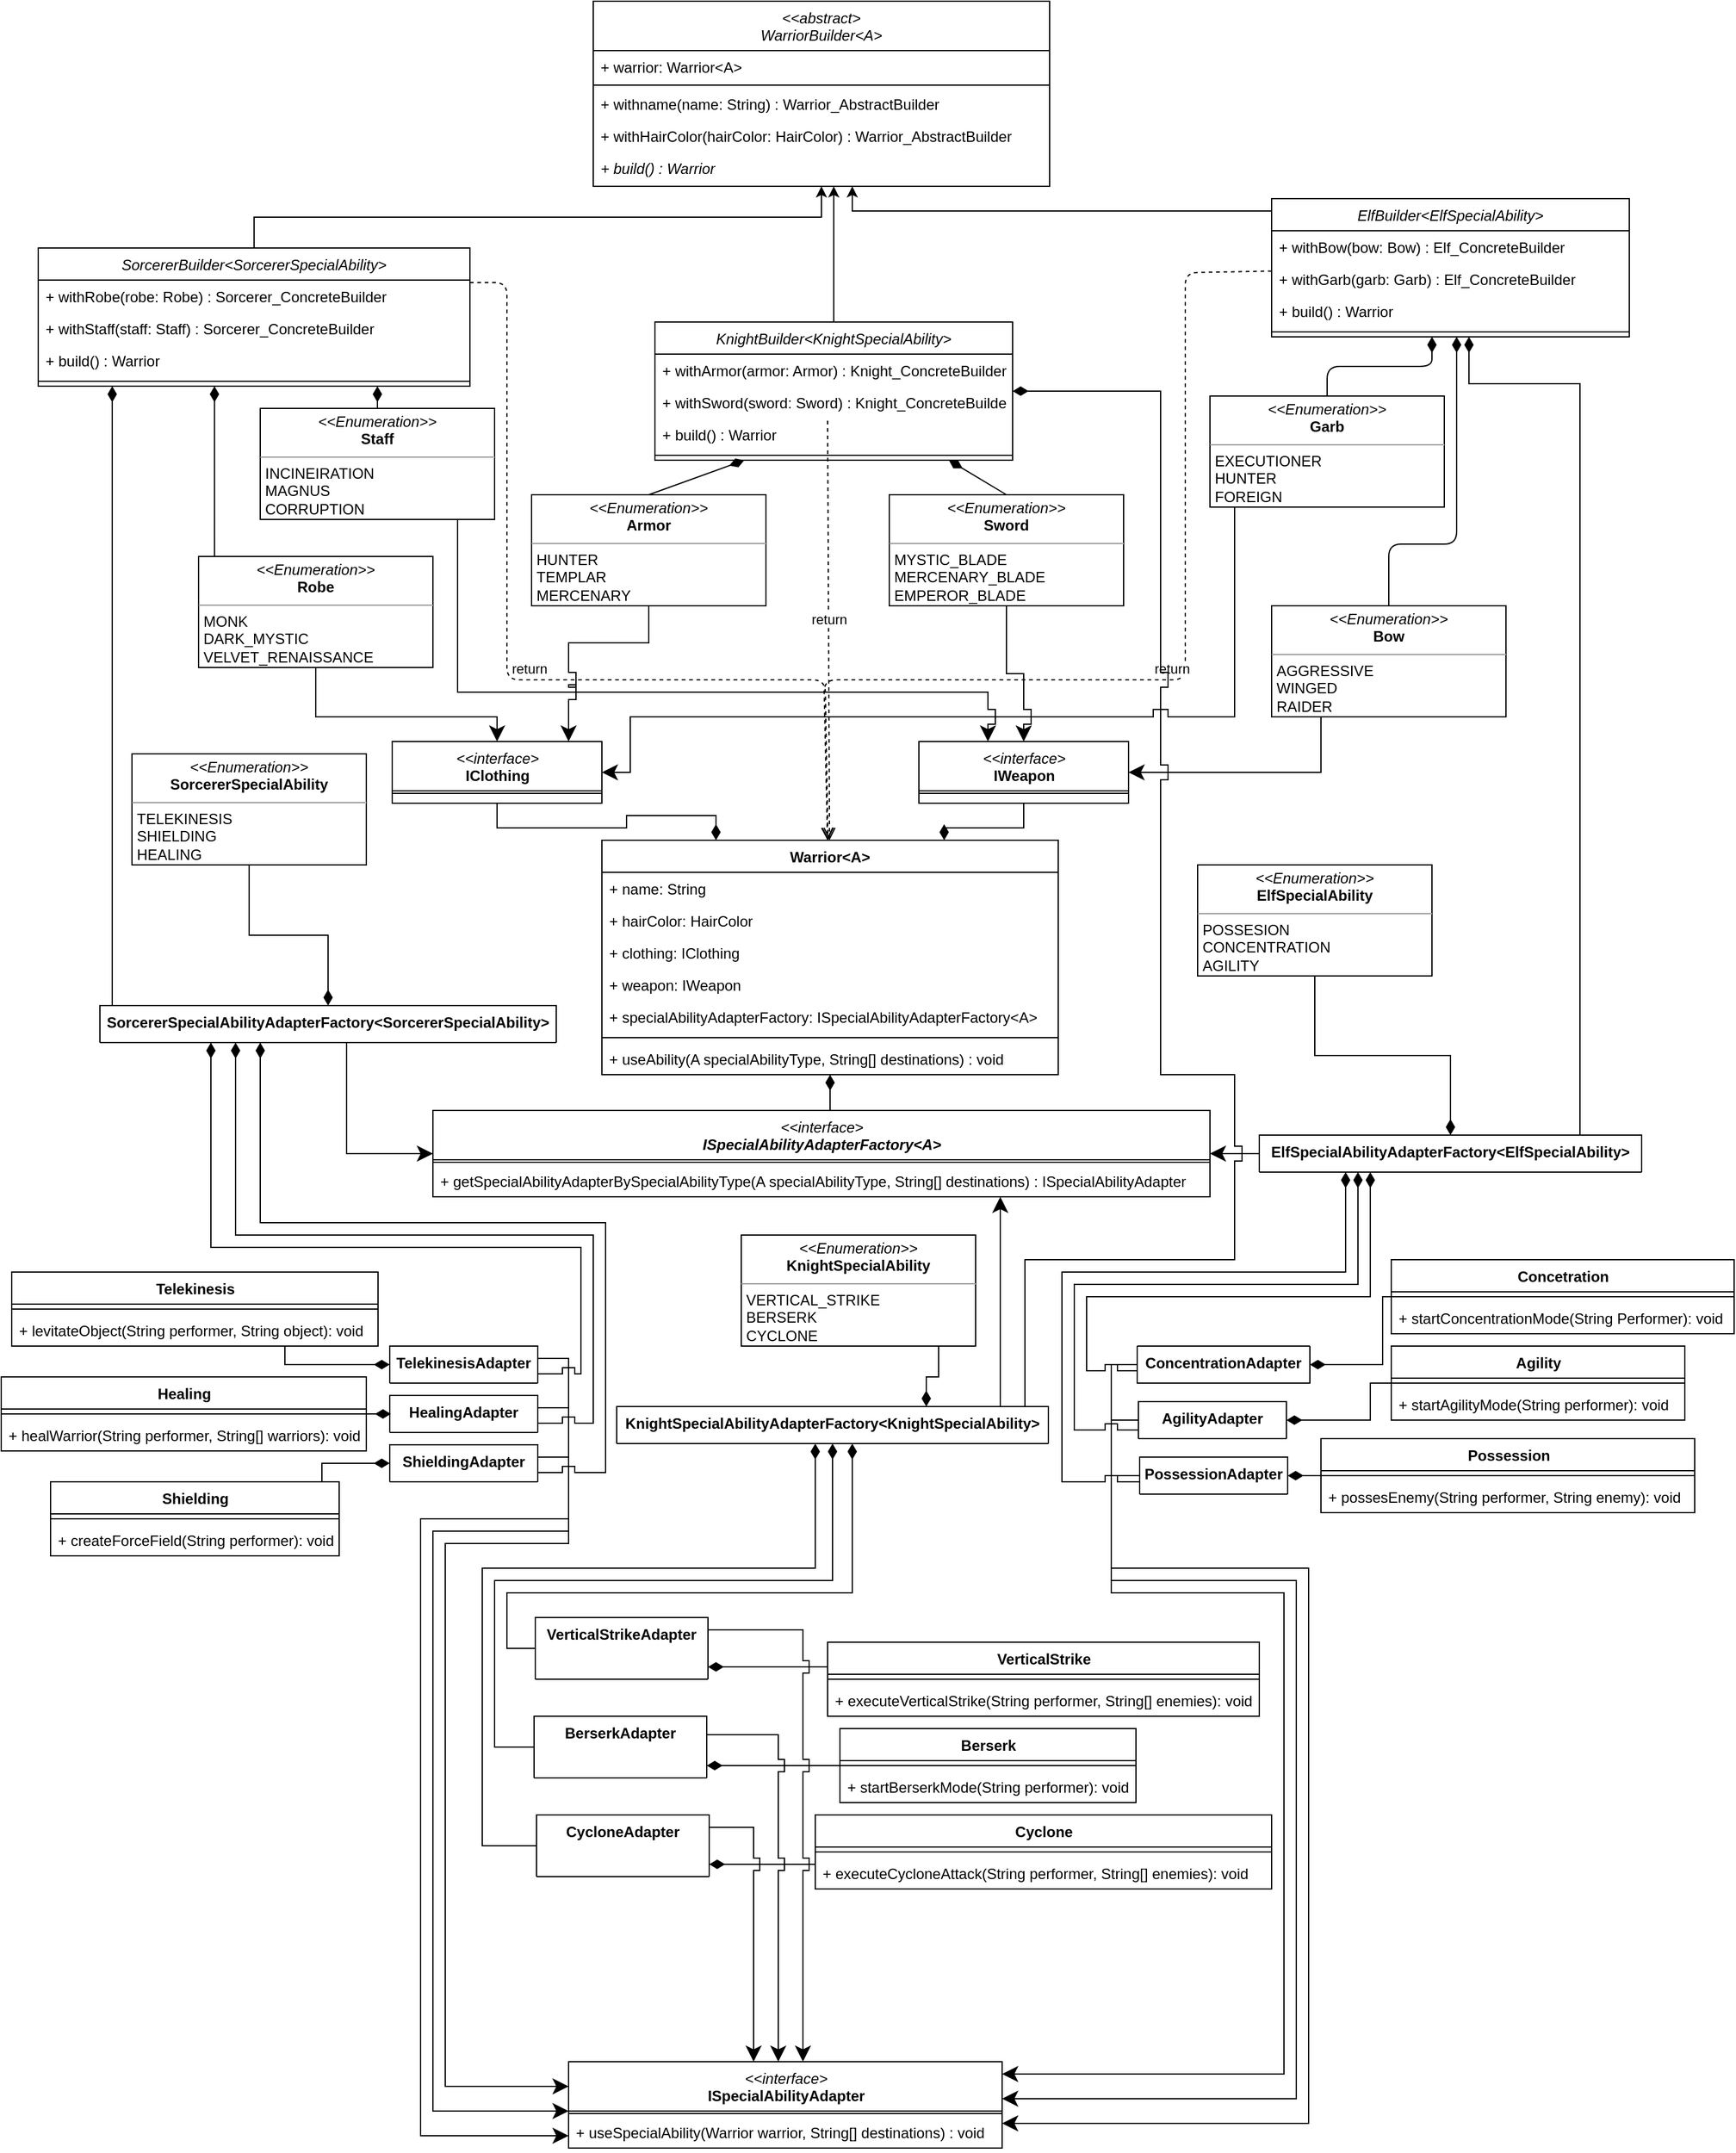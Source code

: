 <mxfile version="15.5.1" type="device"><diagram id="C5RBs43oDa-KdzZeNtuy" name="Page-1"><mxGraphModel dx="2058" dy="697" grid="1" gridSize="10" guides="1" tooltips="1" connect="1" arrows="1" fold="1" page="1" pageScale="1" pageWidth="827" pageHeight="1169" math="0" shadow="0"><root><mxCell id="WIyWlLk6GJQsqaUBKTNV-0"/><mxCell id="WIyWlLk6GJQsqaUBKTNV-1" parent="WIyWlLk6GJQsqaUBKTNV-0"/><mxCell id="Ug5r7afnLHkJACtkuGJq-28" style="edgeStyle=orthogonalEdgeStyle;rounded=0;orthogonalLoop=1;jettySize=auto;html=1;endArrow=classic;endFill=1;endSize=10;strokeWidth=1;" parent="WIyWlLk6GJQsqaUBKTNV-1" source="Ug5r7afnLHkJACtkuGJq-25" target="Ug5r7afnLHkJACtkuGJq-12" edge="1"><mxGeometry relative="1" as="geometry"/></mxCell><mxCell id="s-EzewLasEeNYvOGmGzr-12" style="edgeStyle=orthogonalEdgeStyle;rounded=0;orthogonalLoop=1;jettySize=auto;html=1;endArrow=none;endFill=0;endSize=10;strokeWidth=1;startFill=1;startArrow=classic;startSize=10;" parent="WIyWlLk6GJQsqaUBKTNV-1" source="s-EzewLasEeNYvOGmGzr-3" target="VfX6Guu9pPReF8fiZ7QI-45" edge="1"><mxGeometry relative="1" as="geometry"><Array as="points"><mxPoint x="730" y="755"/></Array></mxGeometry></mxCell><mxCell id="VfX6Guu9pPReF8fiZ7QI-0" value="&lt;&lt;abstract&gt;&#10;WarriorBuilder&lt;A&gt;" style="swimlane;fontStyle=2;align=center;verticalAlign=top;childLayout=stackLayout;horizontal=1;startSize=40;horizontalStack=0;resizeParent=1;resizeLast=0;collapsible=1;marginBottom=0;rounded=0;shadow=0;strokeWidth=1;" parent="WIyWlLk6GJQsqaUBKTNV-1" vertex="1"><mxGeometry x="140" y="130" width="370" height="150" as="geometry"><mxRectangle x="230" y="140" width="160" height="26" as="alternateBounds"/></mxGeometry></mxCell><mxCell id="VfX6Guu9pPReF8fiZ7QI-67" value="+ warrior: Warrior&lt;A&gt;" style="text;align=left;verticalAlign=top;spacingLeft=4;spacingRight=4;overflow=hidden;rotatable=0;points=[[0,0.5],[1,0.5]];portConstraint=eastwest;" parent="VfX6Guu9pPReF8fiZ7QI-0" vertex="1"><mxGeometry y="40" width="370" height="26" as="geometry"/></mxCell><mxCell id="VfX6Guu9pPReF8fiZ7QI-1" value="" style="line;html=1;strokeWidth=1;align=left;verticalAlign=middle;spacingTop=-1;spacingLeft=3;spacingRight=3;rotatable=0;labelPosition=right;points=[];portConstraint=eastwest;" parent="VfX6Guu9pPReF8fiZ7QI-0" vertex="1"><mxGeometry y="66" width="370" height="4" as="geometry"/></mxCell><mxCell id="VfX6Guu9pPReF8fiZ7QI-30" value="+ withname(name: String) : Warrior_AbstractBuilder" style="text;align=left;verticalAlign=top;spacingLeft=4;spacingRight=4;overflow=hidden;rotatable=0;points=[[0,0.5],[1,0.5]];portConstraint=eastwest;" parent="VfX6Guu9pPReF8fiZ7QI-0" vertex="1"><mxGeometry y="70" width="370" height="26" as="geometry"/></mxCell><mxCell id="VfX6Guu9pPReF8fiZ7QI-2" value="+ withHairColor(hairColor: HairColor) : Warrior_AbstractBuilder" style="text;align=left;verticalAlign=top;spacingLeft=4;spacingRight=4;overflow=hidden;rotatable=0;points=[[0,0.5],[1,0.5]];portConstraint=eastwest;" parent="VfX6Guu9pPReF8fiZ7QI-0" vertex="1"><mxGeometry y="96" width="370" height="26" as="geometry"/></mxCell><mxCell id="VfX6Guu9pPReF8fiZ7QI-66" value="+ build() : Warrior" style="text;align=left;verticalAlign=top;spacingLeft=4;spacingRight=4;overflow=hidden;rotatable=0;points=[[0,0.5],[1,0.5]];portConstraint=eastwest;fontStyle=2" parent="VfX6Guu9pPReF8fiZ7QI-0" vertex="1"><mxGeometry y="122" width="370" height="26" as="geometry"/></mxCell><mxCell id="VfX6Guu9pPReF8fiZ7QI-3" value="SorcererBuilder&lt;SorcererSpecialAbility&gt;" style="swimlane;fontStyle=2;align=center;verticalAlign=top;childLayout=stackLayout;horizontal=1;startSize=26;horizontalStack=0;resizeParent=1;resizeLast=0;collapsible=1;marginBottom=0;rounded=0;shadow=0;strokeWidth=1;" parent="WIyWlLk6GJQsqaUBKTNV-1" vertex="1"><mxGeometry x="-310" y="330" width="350" height="112" as="geometry"><mxRectangle x="230" y="140" width="160" height="26" as="alternateBounds"/></mxGeometry></mxCell><mxCell id="VfX6Guu9pPReF8fiZ7QI-5" value="+ withRobe(robe: Robe) : Sorcerer_ConcreteBuilder" style="text;align=left;verticalAlign=top;spacingLeft=4;spacingRight=4;overflow=hidden;rotatable=0;points=[[0,0.5],[1,0.5]];portConstraint=eastwest;" parent="VfX6Guu9pPReF8fiZ7QI-3" vertex="1"><mxGeometry y="26" width="350" height="26" as="geometry"/></mxCell><mxCell id="VfX6Guu9pPReF8fiZ7QI-16" value="+ withStaff(staff: Staff) : Sorcerer_ConcreteBuilder" style="text;align=left;verticalAlign=top;spacingLeft=4;spacingRight=4;overflow=hidden;rotatable=0;points=[[0,0.5],[1,0.5]];portConstraint=eastwest;" parent="VfX6Guu9pPReF8fiZ7QI-3" vertex="1"><mxGeometry y="52" width="350" height="26" as="geometry"/></mxCell><mxCell id="Ug5r7afnLHkJACtkuGJq-2" value="+ build() : Warrior" style="text;align=left;verticalAlign=top;spacingLeft=4;spacingRight=4;overflow=hidden;rotatable=0;points=[[0,0.5],[1,0.5]];portConstraint=eastwest;" parent="VfX6Guu9pPReF8fiZ7QI-3" vertex="1"><mxGeometry y="78" width="350" height="26" as="geometry"/></mxCell><mxCell id="VfX6Guu9pPReF8fiZ7QI-4" value="" style="line;html=1;strokeWidth=1;align=left;verticalAlign=middle;spacingTop=-1;spacingLeft=3;spacingRight=3;rotatable=0;labelPosition=right;points=[];portConstraint=eastwest;" parent="VfX6Guu9pPReF8fiZ7QI-3" vertex="1"><mxGeometry y="104" width="350" height="8" as="geometry"/></mxCell><mxCell id="VfX6Guu9pPReF8fiZ7QI-49" style="edgeStyle=orthogonalEdgeStyle;rounded=0;orthogonalLoop=1;jettySize=auto;html=1;exitX=0.5;exitY=0;exitDx=0;exitDy=0;" parent="WIyWlLk6GJQsqaUBKTNV-1" source="VfX6Guu9pPReF8fiZ7QI-6" edge="1"><mxGeometry relative="1" as="geometry"><mxPoint x="335" y="280" as="targetPoint"/></mxGeometry></mxCell><mxCell id="VfX6Guu9pPReF8fiZ7QI-6" value="KnightBuilder&lt;KnightSpecialAbility&gt;" style="swimlane;fontStyle=2;align=center;verticalAlign=top;childLayout=stackLayout;horizontal=1;startSize=26;horizontalStack=0;resizeParent=1;resizeLast=0;collapsible=1;marginBottom=0;rounded=0;shadow=0;strokeWidth=1;" parent="WIyWlLk6GJQsqaUBKTNV-1" vertex="1"><mxGeometry x="190" y="390" width="290" height="112" as="geometry"><mxRectangle x="230" y="140" width="160" height="26" as="alternateBounds"/></mxGeometry></mxCell><mxCell id="VfX6Guu9pPReF8fiZ7QI-17" value="+ withArmor(armor: Armor) : Knight_ConcreteBuilder" style="text;align=left;verticalAlign=top;spacingLeft=4;spacingRight=4;overflow=hidden;rotatable=0;points=[[0,0.5],[1,0.5]];portConstraint=eastwest;" parent="VfX6Guu9pPReF8fiZ7QI-6" vertex="1"><mxGeometry y="26" width="290" height="26" as="geometry"/></mxCell><mxCell id="VfX6Guu9pPReF8fiZ7QI-18" value="+ withSword(sword: Sword) : Knight_ConcreteBuilder" style="text;align=left;verticalAlign=top;spacingLeft=4;spacingRight=4;overflow=hidden;rotatable=0;points=[[0,0.5],[1,0.5]];portConstraint=eastwest;" parent="VfX6Guu9pPReF8fiZ7QI-6" vertex="1"><mxGeometry y="52" width="290" height="26" as="geometry"/></mxCell><mxCell id="Ug5r7afnLHkJACtkuGJq-3" value="+ build() : Warrior" style="text;align=left;verticalAlign=top;spacingLeft=4;spacingRight=4;overflow=hidden;rotatable=0;points=[[0,0.5],[1,0.5]];portConstraint=eastwest;" parent="VfX6Guu9pPReF8fiZ7QI-6" vertex="1"><mxGeometry y="78" width="290" height="26" as="geometry"/></mxCell><mxCell id="VfX6Guu9pPReF8fiZ7QI-7" value="" style="line;html=1;strokeWidth=1;align=left;verticalAlign=middle;spacingTop=-1;spacingLeft=3;spacingRight=3;rotatable=0;labelPosition=right;points=[];portConstraint=eastwest;" parent="VfX6Guu9pPReF8fiZ7QI-6" vertex="1"><mxGeometry y="104" width="290" height="8" as="geometry"/></mxCell><mxCell id="VfX6Guu9pPReF8fiZ7QI-9" value="ElfBuilder&lt;ElfSpecialAbility&gt;" style="swimlane;fontStyle=2;align=center;verticalAlign=top;childLayout=stackLayout;horizontal=1;startSize=26;horizontalStack=0;resizeParent=1;resizeLast=0;collapsible=1;marginBottom=0;rounded=0;shadow=0;strokeWidth=1;" parent="WIyWlLk6GJQsqaUBKTNV-1" vertex="1"><mxGeometry x="690" y="290" width="290" height="112" as="geometry"><mxRectangle x="230" y="140" width="160" height="26" as="alternateBounds"/></mxGeometry></mxCell><mxCell id="VfX6Guu9pPReF8fiZ7QI-21" value="+ withBow(bow: Bow) : Elf_ConcreteBuilder" style="text;align=left;verticalAlign=top;spacingLeft=4;spacingRight=4;overflow=hidden;rotatable=0;points=[[0,0.5],[1,0.5]];portConstraint=eastwest;" parent="VfX6Guu9pPReF8fiZ7QI-9" vertex="1"><mxGeometry y="26" width="290" height="26" as="geometry"/></mxCell><mxCell id="VfX6Guu9pPReF8fiZ7QI-20" value="+ withGarb(garb: Garb) : Elf_ConcreteBuilder" style="text;align=left;verticalAlign=top;spacingLeft=4;spacingRight=4;overflow=hidden;rotatable=0;points=[[0,0.5],[1,0.5]];portConstraint=eastwest;" parent="VfX6Guu9pPReF8fiZ7QI-9" vertex="1"><mxGeometry y="52" width="290" height="26" as="geometry"/></mxCell><mxCell id="Ug5r7afnLHkJACtkuGJq-4" value="+ build() : Warrior" style="text;align=left;verticalAlign=top;spacingLeft=4;spacingRight=4;overflow=hidden;rotatable=0;points=[[0,0.5],[1,0.5]];portConstraint=eastwest;" parent="VfX6Guu9pPReF8fiZ7QI-9" vertex="1"><mxGeometry y="78" width="290" height="26" as="geometry"/></mxCell><mxCell id="VfX6Guu9pPReF8fiZ7QI-10" value="" style="line;html=1;strokeWidth=1;align=left;verticalAlign=middle;spacingTop=-1;spacingLeft=3;spacingRight=3;rotatable=0;labelPosition=right;points=[];portConstraint=eastwest;" parent="VfX6Guu9pPReF8fiZ7QI-9" vertex="1"><mxGeometry y="104" width="290" height="8" as="geometry"/></mxCell><mxCell id="VfX6Guu9pPReF8fiZ7QI-23" value="Warrior&lt;A&gt;" style="swimlane;fontStyle=1;align=center;verticalAlign=top;childLayout=stackLayout;horizontal=1;startSize=26;horizontalStack=0;resizeParent=1;resizeParentMax=0;resizeLast=0;collapsible=1;marginBottom=0;" parent="WIyWlLk6GJQsqaUBKTNV-1" vertex="1"><mxGeometry x="147" y="810" width="370" height="190" as="geometry"/></mxCell><mxCell id="VfX6Guu9pPReF8fiZ7QI-27" value="+ name: String" style="text;strokeColor=none;fillColor=none;align=left;verticalAlign=top;spacingLeft=4;spacingRight=4;overflow=hidden;rotatable=0;points=[[0,0.5],[1,0.5]];portConstraint=eastwest;" parent="VfX6Guu9pPReF8fiZ7QI-23" vertex="1"><mxGeometry y="26" width="370" height="26" as="geometry"/></mxCell><mxCell id="VfX6Guu9pPReF8fiZ7QI-24" value="+ hairColor: HairColor" style="text;strokeColor=none;fillColor=none;align=left;verticalAlign=top;spacingLeft=4;spacingRight=4;overflow=hidden;rotatable=0;points=[[0,0.5],[1,0.5]];portConstraint=eastwest;" parent="VfX6Guu9pPReF8fiZ7QI-23" vertex="1"><mxGeometry y="52" width="370" height="26" as="geometry"/></mxCell><mxCell id="VfX6Guu9pPReF8fiZ7QI-29" value="+ clothing: IClothing" style="text;strokeColor=none;fillColor=none;align=left;verticalAlign=top;spacingLeft=4;spacingRight=4;overflow=hidden;rotatable=0;points=[[0,0.5],[1,0.5]];portConstraint=eastwest;" parent="VfX6Guu9pPReF8fiZ7QI-23" vertex="1"><mxGeometry y="78" width="370" height="26" as="geometry"/></mxCell><mxCell id="VfX6Guu9pPReF8fiZ7QI-28" value="+ weapon: IWeapon" style="text;strokeColor=none;fillColor=none;align=left;verticalAlign=top;spacingLeft=4;spacingRight=4;overflow=hidden;rotatable=0;points=[[0,0.5],[1,0.5]];portConstraint=eastwest;" parent="VfX6Guu9pPReF8fiZ7QI-23" vertex="1"><mxGeometry y="104" width="370" height="26" as="geometry"/></mxCell><mxCell id="Ug5r7afnLHkJACtkuGJq-0" value="+ specialAbilityAdapterFactory: ISpecialAbilityAdapterFactory&lt;A&gt;" style="text;strokeColor=none;fillColor=none;align=left;verticalAlign=top;spacingLeft=4;spacingRight=4;overflow=hidden;rotatable=0;points=[[0,0.5],[1,0.5]];portConstraint=eastwest;" parent="VfX6Guu9pPReF8fiZ7QI-23" vertex="1"><mxGeometry y="130" width="370" height="26" as="geometry"/></mxCell><mxCell id="VfX6Guu9pPReF8fiZ7QI-25" value="" style="line;strokeWidth=1;fillColor=none;align=left;verticalAlign=middle;spacingTop=-1;spacingLeft=3;spacingRight=3;rotatable=0;labelPosition=right;points=[];portConstraint=eastwest;" parent="VfX6Guu9pPReF8fiZ7QI-23" vertex="1"><mxGeometry y="156" width="370" height="8" as="geometry"/></mxCell><mxCell id="ZqJLzNPee-EBcjDdAckG-0" value="+ useAbility(A specialAbilityType, String[] destinations) : void" style="text;align=left;verticalAlign=top;spacingLeft=4;spacingRight=4;overflow=hidden;rotatable=0;points=[[0,0.5],[1,0.5]];portConstraint=eastwest;" vertex="1" parent="VfX6Guu9pPReF8fiZ7QI-23"><mxGeometry y="164" width="370" height="26" as="geometry"/></mxCell><mxCell id="VfX6Guu9pPReF8fiZ7QI-40" value="&lt;p style=&quot;margin: 0px ; margin-top: 4px ; text-align: center&quot;&gt;&lt;i&gt;&amp;lt;&amp;lt;Enumeration&amp;gt;&amp;gt;&lt;/i&gt;&lt;br&gt;&lt;b&gt;Robe&lt;/b&gt;&lt;/p&gt;&lt;hr size=&quot;1&quot;&gt;&lt;p style=&quot;margin: 0px ; margin-left: 4px&quot;&gt;MONK&lt;br&gt;DARK_MYSTIC&lt;/p&gt;&lt;p style=&quot;margin: 0px ; margin-left: 4px&quot;&gt;VELVET_RENAISSANCE&lt;br&gt;&lt;br&gt;&lt;/p&gt;&lt;p style=&quot;margin: 0px ; margin-left: 4px&quot;&gt;&lt;br&gt;&lt;/p&gt;" style="verticalAlign=top;align=left;overflow=fill;fontSize=12;fontFamily=Helvetica;html=1;" parent="WIyWlLk6GJQsqaUBKTNV-1" vertex="1"><mxGeometry x="-180" y="580" width="190" height="90" as="geometry"/></mxCell><mxCell id="VfX6Guu9pPReF8fiZ7QI-41" value="&lt;p style=&quot;margin: 0px ; margin-top: 4px ; text-align: center&quot;&gt;&lt;i&gt;&amp;lt;&amp;lt;Enumeration&amp;gt;&amp;gt;&lt;/i&gt;&lt;br&gt;&lt;b&gt;Staff&lt;/b&gt;&lt;/p&gt;&lt;hr size=&quot;1&quot;&gt;&lt;p style=&quot;margin: 0px ; margin-left: 4px&quot;&gt;INCINEIRATION&lt;br&gt;MAGNUS&lt;/p&gt;&lt;p style=&quot;margin: 0px ; margin-left: 4px&quot;&gt;CORRUPTION&lt;br&gt;&lt;br&gt;&lt;/p&gt;&lt;p style=&quot;margin: 0px ; margin-left: 4px&quot;&gt;&lt;br&gt;&lt;/p&gt;" style="verticalAlign=top;align=left;overflow=fill;fontSize=12;fontFamily=Helvetica;html=1;" parent="WIyWlLk6GJQsqaUBKTNV-1" vertex="1"><mxGeometry x="-130" y="460" width="190" height="90" as="geometry"/></mxCell><mxCell id="VfX6Guu9pPReF8fiZ7QI-42" value="&lt;p style=&quot;margin: 0px ; margin-top: 4px ; text-align: center&quot;&gt;&lt;i&gt;&amp;lt;&amp;lt;Enumeration&amp;gt;&amp;gt;&lt;/i&gt;&lt;br&gt;&lt;b&gt;Armor&lt;/b&gt;&lt;/p&gt;&lt;hr size=&quot;1&quot;&gt;&lt;p style=&quot;margin: 0px ; margin-left: 4px&quot;&gt;HUNTER&lt;br&gt;TEMPLAR&lt;/p&gt;&lt;p style=&quot;margin: 0px ; margin-left: 4px&quot;&gt;MERCENARY&lt;br&gt;&lt;br&gt;&lt;/p&gt;&lt;p style=&quot;margin: 0px ; margin-left: 4px&quot;&gt;&lt;br&gt;&lt;/p&gt;" style="verticalAlign=top;align=left;overflow=fill;fontSize=12;fontFamily=Helvetica;html=1;" parent="WIyWlLk6GJQsqaUBKTNV-1" vertex="1"><mxGeometry x="90" y="530" width="190" height="90" as="geometry"/></mxCell><mxCell id="VfX6Guu9pPReF8fiZ7QI-43" value="&lt;p style=&quot;margin: 0px ; margin-top: 4px ; text-align: center&quot;&gt;&lt;i&gt;&amp;lt;&amp;lt;Enumeration&amp;gt;&amp;gt;&lt;/i&gt;&lt;br&gt;&lt;b&gt;Sword&lt;/b&gt;&lt;/p&gt;&lt;hr size=&quot;1&quot;&gt;&lt;p style=&quot;margin: 0px ; margin-left: 4px&quot;&gt;MYSTIC_BLADE&lt;br&gt;MERCENARY_BLADE&lt;/p&gt;&lt;p style=&quot;margin: 0px ; margin-left: 4px&quot;&gt;EMPEROR_BLADE&lt;br&gt;&lt;br&gt;&lt;/p&gt;&lt;p style=&quot;margin: 0px ; margin-left: 4px&quot;&gt;&lt;br&gt;&lt;/p&gt;" style="verticalAlign=top;align=left;overflow=fill;fontSize=12;fontFamily=Helvetica;html=1;" parent="WIyWlLk6GJQsqaUBKTNV-1" vertex="1"><mxGeometry x="380" y="530" width="190" height="90" as="geometry"/></mxCell><mxCell id="VfX6Guu9pPReF8fiZ7QI-44" value="&lt;p style=&quot;margin: 0px ; margin-top: 4px ; text-align: center&quot;&gt;&lt;i&gt;&amp;lt;&amp;lt;Enumeration&amp;gt;&amp;gt;&lt;/i&gt;&lt;br&gt;&lt;b&gt;Garb&lt;/b&gt;&lt;/p&gt;&lt;hr size=&quot;1&quot;&gt;&lt;p style=&quot;margin: 0px ; margin-left: 4px&quot;&gt;EXECUTIONER&lt;br&gt;HUNTER&lt;/p&gt;&lt;p style=&quot;margin: 0px ; margin-left: 4px&quot;&gt;FOREIGN&lt;br&gt;&lt;br&gt;&lt;/p&gt;&lt;p style=&quot;margin: 0px ; margin-left: 4px&quot;&gt;&lt;br&gt;&lt;/p&gt;" style="verticalAlign=top;align=left;overflow=fill;fontSize=12;fontFamily=Helvetica;html=1;" parent="WIyWlLk6GJQsqaUBKTNV-1" vertex="1"><mxGeometry x="640" y="450" width="190" height="90" as="geometry"/></mxCell><mxCell id="VfX6Guu9pPReF8fiZ7QI-45" value="&lt;p style=&quot;margin: 0px ; margin-top: 4px ; text-align: center&quot;&gt;&lt;i&gt;&amp;lt;&amp;lt;Enumeration&amp;gt;&amp;gt;&lt;/i&gt;&lt;br&gt;&lt;b&gt;Bow&lt;/b&gt;&lt;/p&gt;&lt;hr size=&quot;1&quot;&gt;&lt;p style=&quot;margin: 0px ; margin-left: 4px&quot;&gt;AGGRESSIVE&lt;br&gt;WINGED&lt;/p&gt;&lt;p style=&quot;margin: 0px ; margin-left: 4px&quot;&gt;RAIDER&lt;br&gt;&lt;br&gt;&lt;/p&gt;&lt;p style=&quot;margin: 0px ; margin-left: 4px&quot;&gt;&lt;br&gt;&lt;/p&gt;" style="verticalAlign=top;align=left;overflow=fill;fontSize=12;fontFamily=Helvetica;html=1;" parent="WIyWlLk6GJQsqaUBKTNV-1" vertex="1"><mxGeometry x="690" y="620" width="190" height="90" as="geometry"/></mxCell><mxCell id="VfX6Guu9pPReF8fiZ7QI-54" style="edgeStyle=orthogonalEdgeStyle;rounded=0;orthogonalLoop=1;jettySize=auto;html=1;exitX=0.5;exitY=0;exitDx=0;exitDy=0;" parent="WIyWlLk6GJQsqaUBKTNV-1" source="VfX6Guu9pPReF8fiZ7QI-3" target="VfX6Guu9pPReF8fiZ7QI-0" edge="1"><mxGeometry relative="1" as="geometry"><mxPoint x="335" y="280" as="targetPoint"/><mxPoint y="310" as="sourcePoint"/></mxGeometry></mxCell><mxCell id="VfX6Guu9pPReF8fiZ7QI-55" style="edgeStyle=orthogonalEdgeStyle;rounded=0;orthogonalLoop=1;jettySize=auto;html=1;" parent="WIyWlLk6GJQsqaUBKTNV-1" source="VfX6Guu9pPReF8fiZ7QI-9" target="VfX6Guu9pPReF8fiZ7QI-0" edge="1"><mxGeometry relative="1" as="geometry"><mxPoint x="334" y="280" as="targetPoint"/><mxPoint x="-25" y="400" as="sourcePoint"/><Array as="points"><mxPoint x="350" y="300"/></Array></mxGeometry></mxCell><mxCell id="VfX6Guu9pPReF8fiZ7QI-56" value="" style="endArrow=diamondThin;endFill=1;endSize=10;html=1;exitX=0.5;exitY=0;exitDx=0;exitDy=0;entryX=0.25;entryY=1;entryDx=0;entryDy=0;" parent="WIyWlLk6GJQsqaUBKTNV-1" source="VfX6Guu9pPReF8fiZ7QI-42" target="VfX6Guu9pPReF8fiZ7QI-6" edge="1"><mxGeometry width="160" relative="1" as="geometry"><mxPoint x="170" y="550" as="sourcePoint"/><mxPoint x="240" y="500" as="targetPoint"/></mxGeometry></mxCell><mxCell id="VfX6Guu9pPReF8fiZ7QI-57" value="" style="endArrow=diamondThin;endFill=1;endSize=10;html=1;exitX=0.5;exitY=0;exitDx=0;exitDy=0;" parent="WIyWlLk6GJQsqaUBKTNV-1" source="VfX6Guu9pPReF8fiZ7QI-43" target="VfX6Guu9pPReF8fiZ7QI-6" edge="1"><mxGeometry width="160" relative="1" as="geometry"><mxPoint x="155" y="550" as="sourcePoint"/><mxPoint x="268.44" y="488.34" as="targetPoint"/><Array as="points"/></mxGeometry></mxCell><mxCell id="VfX6Guu9pPReF8fiZ7QI-58" value="" style="endArrow=diamondThin;endFill=1;endSize=10;html=1;edgeStyle=orthogonalEdgeStyle;" parent="WIyWlLk6GJQsqaUBKTNV-1" source="VfX6Guu9pPReF8fiZ7QI-41" target="VfX6Guu9pPReF8fiZ7QI-3" edge="1"><mxGeometry width="160" relative="1" as="geometry"><mxPoint x="165" y="560" as="sourcePoint"/><mxPoint x="-120" y="530" as="targetPoint"/><Array as="points"><mxPoint x="-35" y="476"/><mxPoint x="20" y="476"/></Array></mxGeometry></mxCell><mxCell id="VfX6Guu9pPReF8fiZ7QI-59" value="" style="endArrow=diamondThin;endFill=1;endSize=10;html=1;exitX=0.068;exitY=0;exitDx=0;exitDy=0;exitPerimeter=0;edgeStyle=orthogonalEdgeStyle;" parent="WIyWlLk6GJQsqaUBKTNV-1" source="VfX6Guu9pPReF8fiZ7QI-40" target="VfX6Guu9pPReF8fiZ7QI-3" edge="1"><mxGeometry width="160" relative="1" as="geometry"><mxPoint x="175" y="570" as="sourcePoint"/><mxPoint x="288.44" y="508.34" as="targetPoint"/><Array as="points"><mxPoint x="-167" y="480"/><mxPoint x="-167" y="480"/></Array></mxGeometry></mxCell><mxCell id="VfX6Guu9pPReF8fiZ7QI-60" value="" style="endArrow=diamondThin;endFill=1;endSize=10;html=1;exitX=0.5;exitY=0;exitDx=0;exitDy=0;edgeStyle=orthogonalEdgeStyle;" parent="WIyWlLk6GJQsqaUBKTNV-1" source="VfX6Guu9pPReF8fiZ7QI-44" target="VfX6Guu9pPReF8fiZ7QI-9" edge="1"><mxGeometry width="160" relative="1" as="geometry"><mxPoint x="185" y="580" as="sourcePoint"/><mxPoint x="740" y="480" as="targetPoint"/><Array as="points"><mxPoint x="735" y="426"/><mxPoint x="820" y="426"/></Array></mxGeometry></mxCell><mxCell id="VfX6Guu9pPReF8fiZ7QI-61" value="" style="endArrow=diamondThin;endFill=1;endSize=10;html=1;edgeStyle=orthogonalEdgeStyle;" parent="WIyWlLk6GJQsqaUBKTNV-1" source="VfX6Guu9pPReF8fiZ7QI-45" target="VfX6Guu9pPReF8fiZ7QI-9" edge="1"><mxGeometry width="160" relative="1" as="geometry"><mxPoint x="195" y="590" as="sourcePoint"/><mxPoint x="810" y="410" as="targetPoint"/><Array as="points"><mxPoint x="785" y="570"/><mxPoint x="840" y="570"/></Array></mxGeometry></mxCell><mxCell id="VfX6Guu9pPReF8fiZ7QI-63" value="return" style="html=1;verticalAlign=bottom;endArrow=open;dashed=1;endSize=8;exitX=1;exitY=0.25;exitDx=0;exitDy=0;" parent="WIyWlLk6GJQsqaUBKTNV-1" source="VfX6Guu9pPReF8fiZ7QI-3" target="VfX6Guu9pPReF8fiZ7QI-23" edge="1"><mxGeometry relative="1" as="geometry"><mxPoint x="260" y="660" as="sourcePoint"/><mxPoint x="180" y="660" as="targetPoint"/><Array as="points"><mxPoint x="70" y="358"/><mxPoint x="70" y="510"/><mxPoint x="70" y="680"/><mxPoint x="150" y="680"/><mxPoint x="328" y="680"/></Array></mxGeometry></mxCell><mxCell id="VfX6Guu9pPReF8fiZ7QI-64" value="return" style="html=1;verticalAlign=bottom;endArrow=open;dashed=1;endSize=8;" parent="WIyWlLk6GJQsqaUBKTNV-1" target="VfX6Guu9pPReF8fiZ7QI-23" edge="1"><mxGeometry relative="1" as="geometry"><mxPoint x="330" y="470" as="sourcePoint"/><mxPoint x="334" y="710" as="targetPoint"/></mxGeometry></mxCell><mxCell id="VfX6Guu9pPReF8fiZ7QI-65" value="return" style="html=1;verticalAlign=bottom;endArrow=open;dashed=1;endSize=8;" parent="WIyWlLk6GJQsqaUBKTNV-1" source="VfX6Guu9pPReF8fiZ7QI-9" target="VfX6Guu9pPReF8fiZ7QI-23" edge="1"><mxGeometry relative="1" as="geometry"><mxPoint x="870" y="340" as="sourcePoint"/><mxPoint x="330" y="710" as="targetPoint"/><Array as="points"><mxPoint x="620" y="350"/><mxPoint x="620" y="680"/><mxPoint x="327" y="680"/></Array></mxGeometry></mxCell><mxCell id="Ug5r7afnLHkJACtkuGJq-18" style="edgeStyle=orthogonalEdgeStyle;rounded=0;orthogonalLoop=1;jettySize=auto;html=1;exitX=0.5;exitY=0;exitDx=0;exitDy=0;entryX=0.5;entryY=1;entryDx=0;entryDy=0;endArrow=diamondThin;endFill=1;strokeWidth=1;endSize=10;" parent="WIyWlLk6GJQsqaUBKTNV-1" source="Ug5r7afnLHkJACtkuGJq-12" target="VfX6Guu9pPReF8fiZ7QI-23" edge="1"><mxGeometry relative="1" as="geometry"/></mxCell><mxCell id="Ug5r7afnLHkJACtkuGJq-12" value="&amp;lt;&amp;lt;interface&amp;gt;&lt;br&gt;&lt;b&gt;ISpecialAbilityAdapterFactory&amp;lt;A&amp;gt;&lt;/b&gt;" style="swimlane;fontStyle=2;align=center;verticalAlign=top;childLayout=stackLayout;horizontal=1;startSize=40;horizontalStack=0;resizeParent=1;resizeLast=0;collapsible=1;marginBottom=0;rounded=0;shadow=0;strokeWidth=1;html=1;" parent="WIyWlLk6GJQsqaUBKTNV-1" vertex="1"><mxGeometry x="10" y="1029" width="630" height="70" as="geometry"><mxRectangle x="230" y="140" width="160" height="26" as="alternateBounds"/></mxGeometry></mxCell><mxCell id="Ug5r7afnLHkJACtkuGJq-14" value="" style="line;html=1;strokeWidth=1;align=left;verticalAlign=middle;spacingTop=-1;spacingLeft=3;spacingRight=3;rotatable=0;labelPosition=right;points=[];portConstraint=eastwest;" parent="Ug5r7afnLHkJACtkuGJq-12" vertex="1"><mxGeometry y="40" width="630" height="4" as="geometry"/></mxCell><mxCell id="Ug5r7afnLHkJACtkuGJq-15" value="+ getSpecialAbilityAdapterBySpecialAbilityType(A specialAbilityType, String[] destinations) : ISpecialAbilityAdapter" style="text;align=left;verticalAlign=top;spacingLeft=4;spacingRight=4;overflow=hidden;rotatable=0;points=[[0,0.5],[1,0.5]];portConstraint=eastwest;" parent="Ug5r7afnLHkJACtkuGJq-12" vertex="1"><mxGeometry y="44" width="630" height="26" as="geometry"/></mxCell><mxCell id="Ug5r7afnLHkJACtkuGJq-32" style="edgeStyle=orthogonalEdgeStyle;rounded=0;orthogonalLoop=1;jettySize=auto;html=1;endArrow=classic;endFill=1;endSize=10;strokeWidth=1;startFill=0;startArrow=none;startSize=10;" parent="WIyWlLk6GJQsqaUBKTNV-1" source="Ug5r7afnLHkJACtkuGJq-19" target="Ug5r7afnLHkJACtkuGJq-12" edge="1"><mxGeometry relative="1" as="geometry"><Array as="points"><mxPoint x="-60" y="1064"/></Array></mxGeometry></mxCell><mxCell id="Ug5r7afnLHkJACtkuGJq-70" style="edgeStyle=orthogonalEdgeStyle;rounded=0;orthogonalLoop=1;jettySize=auto;html=1;endArrow=diamondThin;endFill=1;endSize=10;strokeWidth=1;" parent="WIyWlLk6GJQsqaUBKTNV-1" source="Ug5r7afnLHkJACtkuGJq-19" target="VfX6Guu9pPReF8fiZ7QI-3" edge="1"><mxGeometry relative="1" as="geometry"><Array as="points"><mxPoint x="-250" y="850"/><mxPoint x="-250" y="850"/></Array></mxGeometry></mxCell><mxCell id="Ug5r7afnLHkJACtkuGJq-19" value="SorcererSpecialAbilityAdapterFactory&lt;SorcererSpecialAbility&gt;" style="swimlane;fontStyle=1;align=center;verticalAlign=top;childLayout=stackLayout;horizontal=1;startSize=112;horizontalStack=0;resizeParent=1;resizeLast=0;collapsible=1;marginBottom=0;rounded=0;shadow=0;strokeWidth=1;" parent="WIyWlLk6GJQsqaUBKTNV-1" vertex="1"><mxGeometry x="-260" y="944" width="370" height="30" as="geometry"><mxRectangle x="230" y="140" width="160" height="26" as="alternateBounds"/></mxGeometry></mxCell><mxCell id="Ug5r7afnLHkJACtkuGJq-27" style="edgeStyle=orthogonalEdgeStyle;rounded=0;orthogonalLoop=1;jettySize=auto;html=1;endArrow=classic;endFill=1;endSize=10;strokeWidth=1;" parent="WIyWlLk6GJQsqaUBKTNV-1" source="Ug5r7afnLHkJACtkuGJq-24" target="Ug5r7afnLHkJACtkuGJq-12" edge="1"><mxGeometry relative="1" as="geometry"><Array as="points"><mxPoint x="470" y="1190"/><mxPoint x="470" y="1190"/></Array></mxGeometry></mxCell><mxCell id="Ug5r7afnLHkJACtkuGJq-71" style="edgeStyle=orthogonalEdgeStyle;rounded=0;orthogonalLoop=1;jettySize=auto;html=1;endArrow=diamondThin;endFill=1;endSize=10;strokeWidth=1;jumpStyle=sharp;jumpSize=12;" parent="WIyWlLk6GJQsqaUBKTNV-1" source="Ug5r7afnLHkJACtkuGJq-24" target="VfX6Guu9pPReF8fiZ7QI-6" edge="1"><mxGeometry relative="1" as="geometry"><Array as="points"><mxPoint x="490" y="1150"/><mxPoint x="660" y="1150"/><mxPoint x="660" y="1000"/><mxPoint x="600" y="1000"/><mxPoint x="600" y="446"/></Array></mxGeometry></mxCell><mxCell id="Ug5r7afnLHkJACtkuGJq-24" value="KnightSpecialAbilityAdapterFactory&lt;KnightSpecialAbility&gt;" style="swimlane;fontStyle=1;align=center;verticalAlign=top;childLayout=stackLayout;horizontal=1;startSize=112;horizontalStack=0;resizeParent=1;resizeLast=0;collapsible=1;marginBottom=0;rounded=0;shadow=0;strokeWidth=1;" parent="WIyWlLk6GJQsqaUBKTNV-1" vertex="1"><mxGeometry x="159" y="1269" width="350" height="30" as="geometry"><mxRectangle x="230" y="140" width="160" height="26" as="alternateBounds"/></mxGeometry></mxCell><mxCell id="Ug5r7afnLHkJACtkuGJq-72" style="edgeStyle=orthogonalEdgeStyle;rounded=0;orthogonalLoop=1;jettySize=auto;html=1;endArrow=diamondThin;endFill=1;endSize=10;strokeWidth=1;" parent="WIyWlLk6GJQsqaUBKTNV-1" source="Ug5r7afnLHkJACtkuGJq-25" target="VfX6Guu9pPReF8fiZ7QI-9" edge="1"><mxGeometry relative="1" as="geometry"><Array as="points"><mxPoint x="940" y="440"/><mxPoint x="850" y="440"/></Array></mxGeometry></mxCell><mxCell id="Ug5r7afnLHkJACtkuGJq-25" value="ElfSpecialAbilityAdapterFactory&lt;ElfSpecialAbility&gt;" style="swimlane;fontStyle=1;align=center;verticalAlign=top;childLayout=stackLayout;horizontal=1;startSize=112;horizontalStack=0;resizeParent=1;resizeLast=0;collapsible=1;marginBottom=0;rounded=0;shadow=0;strokeWidth=1;" parent="WIyWlLk6GJQsqaUBKTNV-1" vertex="1"><mxGeometry x="680" y="1049" width="310" height="30" as="geometry"><mxRectangle x="230" y="140" width="160" height="26" as="alternateBounds"/></mxGeometry></mxCell><mxCell id="Ug5r7afnLHkJACtkuGJq-31" style="edgeStyle=orthogonalEdgeStyle;rounded=0;orthogonalLoop=1;jettySize=auto;html=1;exitX=0.5;exitY=1;exitDx=0;exitDy=0;endArrow=diamondThin;endFill=1;endSize=10;strokeWidth=1;" parent="WIyWlLk6GJQsqaUBKTNV-1" source="Ug5r7afnLHkJACtkuGJq-29" target="Ug5r7afnLHkJACtkuGJq-19" edge="1"><mxGeometry relative="1" as="geometry"/></mxCell><mxCell id="Ug5r7afnLHkJACtkuGJq-29" value="&lt;p style=&quot;margin: 0px ; margin-top: 4px ; text-align: center&quot;&gt;&lt;i&gt;&amp;lt;&amp;lt;Enumeration&amp;gt;&amp;gt;&lt;/i&gt;&lt;br&gt;&lt;b&gt;SorcererSpecialAbility&lt;/b&gt;&lt;/p&gt;&lt;hr size=&quot;1&quot;&gt;&lt;p style=&quot;margin: 0px ; margin-left: 4px&quot;&gt;TELEKINESIS&lt;br&gt;SHIELDING&lt;/p&gt;&lt;p style=&quot;margin: 0px ; margin-left: 4px&quot;&gt;HEALING&lt;br&gt;&lt;br&gt;&lt;/p&gt;&lt;p style=&quot;margin: 0px ; margin-left: 4px&quot;&gt;&lt;br&gt;&lt;/p&gt;" style="verticalAlign=top;align=left;overflow=fill;fontSize=12;fontFamily=Helvetica;html=1;" parent="WIyWlLk6GJQsqaUBKTNV-1" vertex="1"><mxGeometry x="-234" y="740" width="190" height="90" as="geometry"/></mxCell><mxCell id="Ug5r7afnLHkJACtkuGJq-34" style="edgeStyle=orthogonalEdgeStyle;rounded=0;orthogonalLoop=1;jettySize=auto;html=1;endArrow=diamondThin;endFill=1;endSize=10;strokeWidth=1;" parent="WIyWlLk6GJQsqaUBKTNV-1" source="Ug5r7afnLHkJACtkuGJq-33" target="Ug5r7afnLHkJACtkuGJq-24" edge="1"><mxGeometry relative="1" as="geometry"><Array as="points"><mxPoint x="420" y="1245"/><mxPoint x="410" y="1245"/></Array></mxGeometry></mxCell><mxCell id="Ug5r7afnLHkJACtkuGJq-33" value="&lt;p style=&quot;margin: 0px ; margin-top: 4px ; text-align: center&quot;&gt;&lt;i&gt;&amp;lt;&amp;lt;Enumeration&amp;gt;&amp;gt;&lt;/i&gt;&lt;br&gt;&lt;b&gt;KnightSpecialAbility&lt;/b&gt;&lt;/p&gt;&lt;hr size=&quot;1&quot;&gt;&lt;p style=&quot;margin: 0px ; margin-left: 4px&quot;&gt;VERTICAL_STRIKE&lt;br&gt;BERSERK&lt;/p&gt;&lt;p style=&quot;margin: 0px ; margin-left: 4px&quot;&gt;CYCLONE&lt;br&gt;&lt;br&gt;&lt;/p&gt;&lt;p style=&quot;margin: 0px ; margin-left: 4px&quot;&gt;&lt;br&gt;&lt;/p&gt;" style="verticalAlign=top;align=left;overflow=fill;fontSize=12;fontFamily=Helvetica;html=1;" parent="WIyWlLk6GJQsqaUBKTNV-1" vertex="1"><mxGeometry x="260" y="1130" width="190" height="90" as="geometry"/></mxCell><mxCell id="Ug5r7afnLHkJACtkuGJq-36" style="edgeStyle=orthogonalEdgeStyle;rounded=0;orthogonalLoop=1;jettySize=auto;html=1;exitX=0.5;exitY=1;exitDx=0;exitDy=0;endArrow=diamondThin;endFill=1;endSize=10;strokeWidth=1;" parent="WIyWlLk6GJQsqaUBKTNV-1" source="Ug5r7afnLHkJACtkuGJq-35" target="Ug5r7afnLHkJACtkuGJq-25" edge="1"><mxGeometry relative="1" as="geometry"/></mxCell><mxCell id="Ug5r7afnLHkJACtkuGJq-35" value="&lt;p style=&quot;margin: 0px ; margin-top: 4px ; text-align: center&quot;&gt;&lt;i&gt;&amp;lt;&amp;lt;Enumeration&amp;gt;&amp;gt;&lt;/i&gt;&lt;br&gt;&lt;b&gt;ElfSpecialAbility&lt;/b&gt;&lt;/p&gt;&lt;hr size=&quot;1&quot;&gt;&lt;p style=&quot;margin: 0px ; margin-left: 4px&quot;&gt;POSSESION&lt;br&gt;CONCENTRATION&lt;/p&gt;&lt;p style=&quot;margin: 0px ; margin-left: 4px&quot;&gt;AGILITY&lt;br&gt;&lt;br&gt;&lt;/p&gt;&lt;p style=&quot;margin: 0px ; margin-left: 4px&quot;&gt;&lt;br&gt;&lt;/p&gt;" style="verticalAlign=top;align=left;overflow=fill;fontSize=12;fontFamily=Helvetica;html=1;" parent="WIyWlLk6GJQsqaUBKTNV-1" vertex="1"><mxGeometry x="630" y="830" width="190" height="90" as="geometry"/></mxCell><mxCell id="Ug5r7afnLHkJACtkuGJq-41" style="edgeStyle=orthogonalEdgeStyle;rounded=0;orthogonalLoop=1;jettySize=auto;html=1;endArrow=none;endFill=0;endSize=10;strokeWidth=1;startFill=1;startArrow=classic;startSize=10;" parent="WIyWlLk6GJQsqaUBKTNV-1" source="Ug5r7afnLHkJACtkuGJq-37" target="Ug5r7afnLHkJACtkuGJq-40" edge="1"><mxGeometry relative="1" as="geometry"><Array as="points"><mxPoint y="1860"/><mxPoint y="1360"/><mxPoint x="120" y="1360"/><mxPoint x="120" y="1230"/></Array></mxGeometry></mxCell><mxCell id="Ug5r7afnLHkJACtkuGJq-43" style="edgeStyle=orthogonalEdgeStyle;rounded=0;orthogonalLoop=1;jettySize=auto;html=1;endArrow=none;endFill=0;endSize=10;strokeWidth=1;startFill=1;startArrow=classic;startSize=10;" parent="WIyWlLk6GJQsqaUBKTNV-1" source="Ug5r7afnLHkJACtkuGJq-37" target="Ug5r7afnLHkJACtkuGJq-42" edge="1"><mxGeometry relative="1" as="geometry"><Array as="points"><mxPoint x="10" y="1840"/><mxPoint x="10" y="1370"/><mxPoint x="120" y="1370"/><mxPoint x="120" y="1270"/></Array></mxGeometry></mxCell><mxCell id="Ug5r7afnLHkJACtkuGJq-45" style="edgeStyle=orthogonalEdgeStyle;rounded=0;orthogonalLoop=1;jettySize=auto;html=1;endArrow=none;endFill=0;endSize=10;strokeWidth=1;startFill=1;startArrow=classic;startSize=10;" parent="WIyWlLk6GJQsqaUBKTNV-1" source="Ug5r7afnLHkJACtkuGJq-37" target="Ug5r7afnLHkJACtkuGJq-44" edge="1"><mxGeometry relative="1" as="geometry"><Array as="points"><mxPoint x="20" y="1820"/><mxPoint x="20" y="1380"/><mxPoint x="120" y="1380"/><mxPoint x="120" y="1310"/></Array><mxPoint x="30" y="1320" as="targetPoint"/></mxGeometry></mxCell><mxCell id="Ug5r7afnLHkJACtkuGJq-57" style="edgeStyle=orthogonalEdgeStyle;rounded=0;orthogonalLoop=1;jettySize=auto;html=1;endArrow=none;endFill=0;endSize=10;strokeWidth=1;startFill=1;startArrow=classic;startSize=10;" parent="WIyWlLk6GJQsqaUBKTNV-1" source="Ug5r7afnLHkJACtkuGJq-37" target="Ug5r7afnLHkJACtkuGJq-54" edge="1"><mxGeometry relative="1" as="geometry"><Array as="points"><mxPoint x="700" y="1810"/><mxPoint x="700" y="1420"/><mxPoint x="560" y="1420"/><mxPoint x="560" y="1280"/></Array></mxGeometry></mxCell><mxCell id="Ug5r7afnLHkJACtkuGJq-58" style="edgeStyle=orthogonalEdgeStyle;rounded=0;orthogonalLoop=1;jettySize=auto;html=1;endArrow=none;endFill=0;endSize=10;strokeWidth=1;startFill=1;startArrow=classic;startSize=10;" parent="WIyWlLk6GJQsqaUBKTNV-1" source="Ug5r7afnLHkJACtkuGJq-37" target="Ug5r7afnLHkJACtkuGJq-53" edge="1"><mxGeometry relative="1" as="geometry"><Array as="points"><mxPoint x="710" y="1830"/><mxPoint x="710" y="1410"/><mxPoint x="560" y="1410"/><mxPoint x="560" y="1235"/></Array></mxGeometry></mxCell><mxCell id="Ug5r7afnLHkJACtkuGJq-59" style="edgeStyle=orthogonalEdgeStyle;rounded=0;orthogonalLoop=1;jettySize=auto;html=1;endArrow=none;endFill=0;endSize=10;strokeWidth=1;startFill=1;startArrow=classic;startSize=10;" parent="WIyWlLk6GJQsqaUBKTNV-1" source="Ug5r7afnLHkJACtkuGJq-37" target="Ug5r7afnLHkJACtkuGJq-52" edge="1"><mxGeometry relative="1" as="geometry"><Array as="points"><mxPoint x="720" y="1850"/><mxPoint x="720" y="1400"/><mxPoint x="560" y="1400"/><mxPoint x="560" y="1325"/></Array></mxGeometry></mxCell><mxCell id="Ug5r7afnLHkJACtkuGJq-37" value="&amp;lt;&amp;lt;interface&amp;gt;&lt;br&gt;&lt;b style=&quot;font-style: normal&quot;&gt;ISpecialAbilityAdapter&lt;/b&gt;" style="swimlane;fontStyle=2;align=center;verticalAlign=top;childLayout=stackLayout;horizontal=1;startSize=40;horizontalStack=0;resizeParent=1;resizeLast=0;collapsible=1;marginBottom=0;rounded=0;shadow=0;strokeWidth=1;html=1;" parent="WIyWlLk6GJQsqaUBKTNV-1" vertex="1"><mxGeometry x="120" y="1800" width="351.5" height="70" as="geometry"><mxRectangle x="230" y="140" width="160" height="26" as="alternateBounds"/></mxGeometry></mxCell><mxCell id="Ug5r7afnLHkJACtkuGJq-38" value="" style="line;html=1;strokeWidth=1;align=left;verticalAlign=middle;spacingTop=-1;spacingLeft=3;spacingRight=3;rotatable=0;labelPosition=right;points=[];portConstraint=eastwest;" parent="Ug5r7afnLHkJACtkuGJq-37" vertex="1"><mxGeometry y="40" width="351.5" height="4" as="geometry"/></mxCell><mxCell id="Ug5r7afnLHkJACtkuGJq-39" value="+ useSpecialAbility(Warrior warrior, String[] destinations) : void" style="text;align=left;verticalAlign=top;spacingLeft=4;spacingRight=4;overflow=hidden;rotatable=0;points=[[0,0.5],[1,0.5]];portConstraint=eastwest;" parent="Ug5r7afnLHkJACtkuGJq-37" vertex="1"><mxGeometry y="44" width="351.5" height="26" as="geometry"/></mxCell><mxCell id="Ug5r7afnLHkJACtkuGJq-63" style="edgeStyle=orthogonalEdgeStyle;rounded=0;orthogonalLoop=1;jettySize=auto;html=1;exitX=1;exitY=0.75;exitDx=0;exitDy=0;endArrow=diamondThin;endFill=1;endSize=10;strokeWidth=1;jumpStyle=sharp;jumpSize=10;" parent="WIyWlLk6GJQsqaUBKTNV-1" source="Ug5r7afnLHkJACtkuGJq-40" target="Ug5r7afnLHkJACtkuGJq-19" edge="1"><mxGeometry relative="1" as="geometry"><Array as="points"><mxPoint x="130" y="1243"/><mxPoint x="130" y="1140"/><mxPoint x="-170" y="1140"/></Array></mxGeometry></mxCell><mxCell id="Ug5r7afnLHkJACtkuGJq-64" style="edgeStyle=orthogonalEdgeStyle;rounded=0;orthogonalLoop=1;jettySize=auto;html=1;exitX=1;exitY=0.75;exitDx=0;exitDy=0;endArrow=diamondThin;endFill=1;endSize=10;strokeWidth=1;jumpStyle=sharp;jumpSize=10;" parent="WIyWlLk6GJQsqaUBKTNV-1" source="Ug5r7afnLHkJACtkuGJq-42" target="Ug5r7afnLHkJACtkuGJq-19" edge="1"><mxGeometry relative="1" as="geometry"><Array as="points"><mxPoint x="140" y="1283"/><mxPoint x="140" y="1130"/><mxPoint x="-150" y="1130"/></Array></mxGeometry></mxCell><mxCell id="Ug5r7afnLHkJACtkuGJq-42" value="HealingAdapter" style="swimlane;fontStyle=1;align=center;verticalAlign=top;childLayout=stackLayout;horizontal=1;startSize=112;horizontalStack=0;resizeParent=1;resizeLast=0;collapsible=1;marginBottom=0;rounded=0;shadow=0;strokeWidth=1;" parent="WIyWlLk6GJQsqaUBKTNV-1" vertex="1"><mxGeometry x="-25" y="1260" width="120" height="30" as="geometry"><mxRectangle x="230" y="140" width="160" height="26" as="alternateBounds"/></mxGeometry></mxCell><mxCell id="Ug5r7afnLHkJACtkuGJq-44" value="ShieldingAdapter" style="swimlane;fontStyle=1;align=center;verticalAlign=top;childLayout=stackLayout;horizontal=1;startSize=112;horizontalStack=0;resizeParent=1;resizeLast=0;collapsible=1;marginBottom=0;rounded=0;shadow=0;strokeWidth=1;" parent="WIyWlLk6GJQsqaUBKTNV-1" vertex="1"><mxGeometry x="-25" y="1300" width="120" height="30" as="geometry"><mxRectangle x="230" y="140" width="160" height="26" as="alternateBounds"/></mxGeometry></mxCell><mxCell id="Ug5r7afnLHkJACtkuGJq-68" style="edgeStyle=orthogonalEdgeStyle;rounded=0;orthogonalLoop=1;jettySize=auto;html=1;exitX=0;exitY=0.5;exitDx=0;exitDy=0;endArrow=diamondThin;endFill=1;endSize=10;strokeWidth=1;" parent="WIyWlLk6GJQsqaUBKTNV-1" source="Ug5r7afnLHkJACtkuGJq-46" target="Ug5r7afnLHkJACtkuGJq-24" edge="1"><mxGeometry relative="1" as="geometry"><Array as="points"><mxPoint x="70" y="1465"/><mxPoint x="70" y="1420"/><mxPoint x="350" y="1420"/></Array></mxGeometry></mxCell><mxCell id="Ug5r7afnLHkJACtkuGJq-46" value="VerticalStrikeAdapter" style="swimlane;fontStyle=1;align=center;verticalAlign=top;childLayout=stackLayout;horizontal=1;startSize=112;horizontalStack=0;resizeParent=1;resizeLast=0;collapsible=1;marginBottom=0;rounded=0;shadow=0;strokeWidth=1;" parent="WIyWlLk6GJQsqaUBKTNV-1" vertex="1"><mxGeometry x="93" y="1440" width="140" height="50" as="geometry"><mxRectangle x="230" y="140" width="160" height="26" as="alternateBounds"/></mxGeometry></mxCell><mxCell id="Ug5r7afnLHkJACtkuGJq-67" style="edgeStyle=orthogonalEdgeStyle;rounded=0;orthogonalLoop=1;jettySize=auto;html=1;exitX=0;exitY=0.5;exitDx=0;exitDy=0;endArrow=diamondThin;endFill=1;endSize=10;strokeWidth=1;" parent="WIyWlLk6GJQsqaUBKTNV-1" source="Ug5r7afnLHkJACtkuGJq-48" target="Ug5r7afnLHkJACtkuGJq-24" edge="1"><mxGeometry relative="1" as="geometry"><Array as="points"><mxPoint x="60" y="1545"/><mxPoint x="60" y="1410"/><mxPoint x="334" y="1410"/></Array></mxGeometry></mxCell><mxCell id="Ug5r7afnLHkJACtkuGJq-48" value="BerserkAdapter" style="swimlane;fontStyle=1;align=center;verticalAlign=top;childLayout=stackLayout;horizontal=1;startSize=112;horizontalStack=0;resizeParent=1;resizeLast=0;collapsible=1;marginBottom=0;rounded=0;shadow=0;strokeWidth=1;" parent="WIyWlLk6GJQsqaUBKTNV-1" vertex="1"><mxGeometry x="92" y="1520" width="140" height="50" as="geometry"><mxRectangle x="230" y="140" width="160" height="26" as="alternateBounds"/></mxGeometry></mxCell><mxCell id="Ug5r7afnLHkJACtkuGJq-69" style="edgeStyle=orthogonalEdgeStyle;rounded=0;orthogonalLoop=1;jettySize=auto;html=1;exitX=0;exitY=0.5;exitDx=0;exitDy=0;endArrow=diamondThin;endFill=1;endSize=10;strokeWidth=1;" parent="WIyWlLk6GJQsqaUBKTNV-1" source="Ug5r7afnLHkJACtkuGJq-50" target="Ug5r7afnLHkJACtkuGJq-24" edge="1"><mxGeometry relative="1" as="geometry"><Array as="points"><mxPoint x="50" y="1625"/><mxPoint x="50" y="1400"/><mxPoint x="320" y="1400"/></Array></mxGeometry></mxCell><mxCell id="Ug5r7afnLHkJACtkuGJq-50" value="CycloneAdapter" style="swimlane;fontStyle=1;align=center;verticalAlign=top;childLayout=stackLayout;horizontal=1;startSize=112;horizontalStack=0;resizeParent=1;resizeLast=0;collapsible=1;marginBottom=0;rounded=0;shadow=0;strokeWidth=1;" parent="WIyWlLk6GJQsqaUBKTNV-1" vertex="1"><mxGeometry x="94" y="1600" width="140" height="50" as="geometry"><mxRectangle x="230" y="140" width="160" height="26" as="alternateBounds"/></mxGeometry></mxCell><mxCell id="Ug5r7afnLHkJACtkuGJq-122" style="edgeStyle=orthogonalEdgeStyle;rounded=0;orthogonalLoop=1;jettySize=auto;html=1;endArrow=diamondThin;endFill=1;endSize=10;strokeWidth=1;jumpStyle=sharp;jumpSize=10;" parent="WIyWlLk6GJQsqaUBKTNV-1" source="Ug5r7afnLHkJACtkuGJq-52" target="Ug5r7afnLHkJACtkuGJq-25" edge="1"><mxGeometry relative="1" as="geometry"><Array as="points"><mxPoint x="520" y="1330"/><mxPoint x="520" y="1160"/><mxPoint x="750" y="1160"/></Array></mxGeometry></mxCell><mxCell id="Ug5r7afnLHkJACtkuGJq-52" value="PossessionAdapter" style="swimlane;fontStyle=1;align=center;verticalAlign=top;childLayout=stackLayout;horizontal=1;startSize=112;horizontalStack=0;resizeParent=1;resizeLast=0;collapsible=1;marginBottom=0;rounded=0;shadow=0;strokeWidth=1;" parent="WIyWlLk6GJQsqaUBKTNV-1" vertex="1"><mxGeometry x="583" y="1310" width="120" height="30" as="geometry"><mxRectangle x="230" y="140" width="160" height="26" as="alternateBounds"/></mxGeometry></mxCell><mxCell id="Ug5r7afnLHkJACtkuGJq-121" style="edgeStyle=orthogonalEdgeStyle;rounded=0;orthogonalLoop=1;jettySize=auto;html=1;endArrow=diamondThin;endFill=1;endSize=10;strokeWidth=1;jumpStyle=sharp;jumpSize=10;" parent="WIyWlLk6GJQsqaUBKTNV-1" source="Ug5r7afnLHkJACtkuGJq-53" target="Ug5r7afnLHkJACtkuGJq-25" edge="1"><mxGeometry relative="1" as="geometry"><Array as="points"><mxPoint x="540" y="1240"/><mxPoint x="540" y="1180"/><mxPoint x="770" y="1180"/></Array></mxGeometry></mxCell><mxCell id="Ug5r7afnLHkJACtkuGJq-53" value="ConcentrationAdapter" style="swimlane;fontStyle=1;align=center;verticalAlign=top;childLayout=stackLayout;horizontal=1;startSize=0;horizontalStack=0;resizeParent=1;resizeLast=0;collapsible=1;marginBottom=0;rounded=0;shadow=0;strokeWidth=1;" parent="WIyWlLk6GJQsqaUBKTNV-1" vertex="1"><mxGeometry x="581" y="1220" width="140" height="30" as="geometry"><mxRectangle x="230" y="140" width="160" height="26" as="alternateBounds"/></mxGeometry></mxCell><mxCell id="Ug5r7afnLHkJACtkuGJq-120" style="edgeStyle=orthogonalEdgeStyle;rounded=0;orthogonalLoop=1;jettySize=auto;html=1;endArrow=diamondThin;endFill=1;endSize=10;strokeWidth=1;jumpStyle=sharp;jumpSize=10;" parent="WIyWlLk6GJQsqaUBKTNV-1" source="Ug5r7afnLHkJACtkuGJq-54" target="Ug5r7afnLHkJACtkuGJq-25" edge="1"><mxGeometry relative="1" as="geometry"><Array as="points"><mxPoint x="530" y="1288"/><mxPoint x="530" y="1170"/><mxPoint x="760" y="1170"/></Array></mxGeometry></mxCell><mxCell id="Ug5r7afnLHkJACtkuGJq-54" value="AgilityAdapter" style="swimlane;fontStyle=1;align=center;verticalAlign=top;childLayout=stackLayout;horizontal=1;startSize=112;horizontalStack=0;resizeParent=1;resizeLast=0;collapsible=1;marginBottom=0;rounded=0;shadow=0;strokeWidth=1;" parent="WIyWlLk6GJQsqaUBKTNV-1" vertex="1"><mxGeometry x="582" y="1265" width="120" height="30" as="geometry"><mxRectangle x="230" y="140" width="160" height="26" as="alternateBounds"/></mxGeometry></mxCell><mxCell id="Ug5r7afnLHkJACtkuGJq-80" style="edgeStyle=orthogonalEdgeStyle;rounded=0;orthogonalLoop=1;jettySize=auto;html=1;endArrow=diamondThin;endFill=1;endSize=10;strokeWidth=1;entryX=0;entryY=0.5;entryDx=0;entryDy=0;jumpStyle=sharp;" parent="WIyWlLk6GJQsqaUBKTNV-1" source="Ug5r7afnLHkJACtkuGJq-76" target="Ug5r7afnLHkJACtkuGJq-40" edge="1"><mxGeometry relative="1" as="geometry"><Array as="points"><mxPoint x="-110" y="1190"/><mxPoint x="-110" y="1235"/></Array></mxGeometry></mxCell><mxCell id="Ug5r7afnLHkJACtkuGJq-76" value="Telekinesis" style="swimlane;fontStyle=1;align=center;verticalAlign=top;childLayout=stackLayout;horizontal=1;startSize=26;horizontalStack=0;resizeParent=1;resizeParentMax=0;resizeLast=0;collapsible=1;marginBottom=0;html=1;" parent="WIyWlLk6GJQsqaUBKTNV-1" vertex="1"><mxGeometry x="-331.5" y="1160" width="297" height="60" as="geometry"/></mxCell><mxCell id="Ug5r7afnLHkJACtkuGJq-78" value="" style="line;strokeWidth=1;fillColor=none;align=left;verticalAlign=middle;spacingTop=-1;spacingLeft=3;spacingRight=3;rotatable=0;labelPosition=right;points=[];portConstraint=eastwest;" parent="Ug5r7afnLHkJACtkuGJq-76" vertex="1"><mxGeometry y="26" width="297" height="8" as="geometry"/></mxCell><mxCell id="Ug5r7afnLHkJACtkuGJq-79" value="+ levitateObject(String performer, String object): void" style="text;strokeColor=none;fillColor=none;align=left;verticalAlign=top;spacingLeft=4;spacingRight=4;overflow=hidden;rotatable=0;points=[[0,0.5],[1,0.5]];portConstraint=eastwest;" parent="Ug5r7afnLHkJACtkuGJq-76" vertex="1"><mxGeometry y="34" width="297" height="26" as="geometry"/></mxCell><mxCell id="Ug5r7afnLHkJACtkuGJq-89" style="edgeStyle=orthogonalEdgeStyle;rounded=0;orthogonalLoop=1;jettySize=auto;html=1;endArrow=diamondThin;endFill=1;endSize=10;strokeWidth=1;jumpStyle=sharp;jumpSize=12;" parent="WIyWlLk6GJQsqaUBKTNV-1" source="Uwt4XnOQhyHwkjfn0m0--5" target="Ug5r7afnLHkJACtkuGJq-44" edge="1"><mxGeometry relative="1" as="geometry"><mxPoint x="-262" y="1347" as="sourcePoint"/><Array as="points"><mxPoint x="-80" y="1315"/></Array></mxGeometry></mxCell><mxCell id="Ug5r7afnLHkJACtkuGJq-103" style="edgeStyle=orthogonalEdgeStyle;rounded=0;orthogonalLoop=1;jettySize=auto;html=1;endArrow=diamondThin;endFill=1;endSize=10;strokeWidth=1;" parent="WIyWlLk6GJQsqaUBKTNV-1" source="Ug5r7afnLHkJACtkuGJq-90" target="Ug5r7afnLHkJACtkuGJq-46" edge="1"><mxGeometry relative="1" as="geometry"><mxPoint x="70" y="1490" as="targetPoint"/><Array as="points"><mxPoint x="280" y="1480"/><mxPoint x="280" y="1480"/></Array></mxGeometry></mxCell><mxCell id="Ug5r7afnLHkJACtkuGJq-90" value="VerticalStrike" style="swimlane;fontStyle=1;align=center;verticalAlign=top;childLayout=stackLayout;horizontal=1;startSize=26;horizontalStack=0;resizeParent=1;resizeParentMax=0;resizeLast=0;collapsible=1;marginBottom=0;html=1;" parent="WIyWlLk6GJQsqaUBKTNV-1" vertex="1"><mxGeometry x="330" y="1460" width="350" height="60" as="geometry"/></mxCell><mxCell id="Ug5r7afnLHkJACtkuGJq-91" value="" style="line;strokeWidth=1;fillColor=none;align=left;verticalAlign=middle;spacingTop=-1;spacingLeft=3;spacingRight=3;rotatable=0;labelPosition=right;points=[];portConstraint=eastwest;" parent="Ug5r7afnLHkJACtkuGJq-90" vertex="1"><mxGeometry y="26" width="350" height="8" as="geometry"/></mxCell><mxCell id="Ug5r7afnLHkJACtkuGJq-92" value="+ executeVerticalStrike(String performer, String[] enemies): void" style="text;strokeColor=none;fillColor=none;align=left;verticalAlign=top;spacingLeft=4;spacingRight=4;overflow=hidden;rotatable=0;points=[[0,0.5],[1,0.5]];portConstraint=eastwest;" parent="Ug5r7afnLHkJACtkuGJq-90" vertex="1"><mxGeometry y="34" width="350" height="26" as="geometry"/></mxCell><mxCell id="Ug5r7afnLHkJACtkuGJq-104" style="edgeStyle=orthogonalEdgeStyle;rounded=0;orthogonalLoop=1;jettySize=auto;html=1;endArrow=diamondThin;endFill=1;endSize=10;strokeWidth=1;" parent="WIyWlLk6GJQsqaUBKTNV-1" source="Ug5r7afnLHkJACtkuGJq-95" target="Ug5r7afnLHkJACtkuGJq-48" edge="1"><mxGeometry relative="1" as="geometry"><Array as="points"><mxPoint x="400" y="1560"/><mxPoint x="400" y="1560"/></Array></mxGeometry></mxCell><mxCell id="Ug5r7afnLHkJACtkuGJq-95" value="Berserk" style="swimlane;fontStyle=1;align=center;verticalAlign=top;childLayout=stackLayout;horizontal=1;startSize=26;horizontalStack=0;resizeParent=1;resizeParentMax=0;resizeLast=0;collapsible=1;marginBottom=0;html=1;" parent="WIyWlLk6GJQsqaUBKTNV-1" vertex="1"><mxGeometry x="340" y="1530" width="240" height="60" as="geometry"/></mxCell><mxCell id="Ug5r7afnLHkJACtkuGJq-96" value="" style="line;strokeWidth=1;fillColor=none;align=left;verticalAlign=middle;spacingTop=-1;spacingLeft=3;spacingRight=3;rotatable=0;labelPosition=right;points=[];portConstraint=eastwest;" parent="Ug5r7afnLHkJACtkuGJq-95" vertex="1"><mxGeometry y="26" width="240" height="8" as="geometry"/></mxCell><mxCell id="Ug5r7afnLHkJACtkuGJq-97" value="+ startBerserkMode(String performer): void" style="text;strokeColor=none;fillColor=none;align=left;verticalAlign=top;spacingLeft=4;spacingRight=4;overflow=hidden;rotatable=0;points=[[0,0.5],[1,0.5]];portConstraint=eastwest;" parent="Ug5r7afnLHkJACtkuGJq-95" vertex="1"><mxGeometry y="34" width="240" height="26" as="geometry"/></mxCell><mxCell id="Ug5r7afnLHkJACtkuGJq-105" style="edgeStyle=orthogonalEdgeStyle;rounded=0;orthogonalLoop=1;jettySize=auto;html=1;endArrow=diamondThin;endFill=1;endSize=10;strokeWidth=1;" parent="WIyWlLk6GJQsqaUBKTNV-1" source="Ug5r7afnLHkJACtkuGJq-99" target="Ug5r7afnLHkJACtkuGJq-50" edge="1"><mxGeometry relative="1" as="geometry"><Array as="points"><mxPoint x="260" y="1640"/><mxPoint x="260" y="1640"/></Array></mxGeometry></mxCell><mxCell id="Ug5r7afnLHkJACtkuGJq-99" value="Cyclone" style="swimlane;fontStyle=1;align=center;verticalAlign=top;childLayout=stackLayout;horizontal=1;startSize=26;horizontalStack=0;resizeParent=1;resizeParentMax=0;resizeLast=0;collapsible=1;marginBottom=0;html=1;" parent="WIyWlLk6GJQsqaUBKTNV-1" vertex="1"><mxGeometry x="320" y="1600" width="370" height="60" as="geometry"/></mxCell><mxCell id="Ug5r7afnLHkJACtkuGJq-100" value="" style="line;strokeWidth=1;fillColor=none;align=left;verticalAlign=middle;spacingTop=-1;spacingLeft=3;spacingRight=3;rotatable=0;labelPosition=right;points=[];portConstraint=eastwest;" parent="Ug5r7afnLHkJACtkuGJq-99" vertex="1"><mxGeometry y="26" width="370" height="8" as="geometry"/></mxCell><mxCell id="Ug5r7afnLHkJACtkuGJq-101" value="+ executeCycloneAttack(String performer, String[] enemies): void" style="text;strokeColor=none;fillColor=none;align=left;verticalAlign=top;spacingLeft=4;spacingRight=4;overflow=hidden;rotatable=0;points=[[0,0.5],[1,0.5]];portConstraint=eastwest;" parent="Ug5r7afnLHkJACtkuGJq-99" vertex="1"><mxGeometry y="34" width="370" height="26" as="geometry"/></mxCell><mxCell id="Ug5r7afnLHkJACtkuGJq-117" style="edgeStyle=orthogonalEdgeStyle;rounded=0;orthogonalLoop=1;jettySize=auto;html=1;endArrow=diamondThin;endFill=1;endSize=10;strokeWidth=1;" parent="WIyWlLk6GJQsqaUBKTNV-1" source="Ug5r7afnLHkJACtkuGJq-106" target="Ug5r7afnLHkJACtkuGJq-52" edge="1"><mxGeometry relative="1" as="geometry"><Array as="points"/></mxGeometry></mxCell><mxCell id="Ug5r7afnLHkJACtkuGJq-106" value="Possession" style="swimlane;fontStyle=1;align=center;verticalAlign=top;childLayout=stackLayout;horizontal=1;startSize=26;horizontalStack=0;resizeParent=1;resizeParentMax=0;resizeLast=0;collapsible=1;marginBottom=0;html=1;" parent="WIyWlLk6GJQsqaUBKTNV-1" vertex="1"><mxGeometry x="730" y="1295" width="303" height="60" as="geometry"/></mxCell><mxCell id="Ug5r7afnLHkJACtkuGJq-107" value="" style="line;strokeWidth=1;fillColor=none;align=left;verticalAlign=middle;spacingTop=-1;spacingLeft=3;spacingRight=3;rotatable=0;labelPosition=right;points=[];portConstraint=eastwest;" parent="Ug5r7afnLHkJACtkuGJq-106" vertex="1"><mxGeometry y="26" width="303" height="8" as="geometry"/></mxCell><mxCell id="Ug5r7afnLHkJACtkuGJq-108" value="+ possesEnemy(String performer, String enemy): void" style="text;strokeColor=none;fillColor=none;align=left;verticalAlign=top;spacingLeft=4;spacingRight=4;overflow=hidden;rotatable=0;points=[[0,0.5],[1,0.5]];portConstraint=eastwest;" parent="Ug5r7afnLHkJACtkuGJq-106" vertex="1"><mxGeometry y="34" width="303" height="26" as="geometry"/></mxCell><mxCell id="Ug5r7afnLHkJACtkuGJq-118" style="edgeStyle=orthogonalEdgeStyle;rounded=0;orthogonalLoop=1;jettySize=auto;html=1;endArrow=diamondThin;endFill=1;endSize=10;strokeWidth=1;jumpStyle=sharp;jumpSize=12;" parent="WIyWlLk6GJQsqaUBKTNV-1" source="Ug5r7afnLHkJACtkuGJq-109" target="Ug5r7afnLHkJACtkuGJq-53" edge="1"><mxGeometry relative="1" as="geometry"><Array as="points"><mxPoint x="780" y="1180"/><mxPoint x="780" y="1235"/></Array></mxGeometry></mxCell><mxCell id="Ug5r7afnLHkJACtkuGJq-109" value="Concetration" style="swimlane;fontStyle=1;align=center;verticalAlign=top;childLayout=stackLayout;horizontal=1;startSize=26;horizontalStack=0;resizeParent=1;resizeParentMax=0;resizeLast=0;collapsible=1;marginBottom=0;html=1;" parent="WIyWlLk6GJQsqaUBKTNV-1" vertex="1"><mxGeometry x="787" y="1150" width="278" height="60" as="geometry"/></mxCell><mxCell id="Ug5r7afnLHkJACtkuGJq-110" value="" style="line;strokeWidth=1;fillColor=none;align=left;verticalAlign=middle;spacingTop=-1;spacingLeft=3;spacingRight=3;rotatable=0;labelPosition=right;points=[];portConstraint=eastwest;" parent="Ug5r7afnLHkJACtkuGJq-109" vertex="1"><mxGeometry y="26" width="278" height="8" as="geometry"/></mxCell><mxCell id="Ug5r7afnLHkJACtkuGJq-111" value="+ startConcentrationMode(String Performer): void" style="text;strokeColor=none;fillColor=none;align=left;verticalAlign=top;spacingLeft=4;spacingRight=4;overflow=hidden;rotatable=0;points=[[0,0.5],[1,0.5]];portConstraint=eastwest;" parent="Ug5r7afnLHkJACtkuGJq-109" vertex="1"><mxGeometry y="34" width="278" height="26" as="geometry"/></mxCell><mxCell id="Ug5r7afnLHkJACtkuGJq-119" style="edgeStyle=orthogonalEdgeStyle;rounded=0;orthogonalLoop=1;jettySize=auto;html=1;exitX=0;exitY=0.5;exitDx=0;exitDy=0;endArrow=diamondThin;endFill=1;endSize=10;strokeWidth=1;jumpStyle=sharp;jumpSize=12;" parent="WIyWlLk6GJQsqaUBKTNV-1" source="Ug5r7afnLHkJACtkuGJq-112" target="Ug5r7afnLHkJACtkuGJq-54" edge="1"><mxGeometry relative="1" as="geometry"><Array as="points"><mxPoint x="770" y="1250"/><mxPoint x="770" y="1280"/></Array></mxGeometry></mxCell><mxCell id="Ug5r7afnLHkJACtkuGJq-112" value="Agility" style="swimlane;fontStyle=1;align=center;verticalAlign=top;childLayout=stackLayout;horizontal=1;startSize=26;horizontalStack=0;resizeParent=1;resizeParentMax=0;resizeLast=0;collapsible=1;marginBottom=0;html=1;" parent="WIyWlLk6GJQsqaUBKTNV-1" vertex="1"><mxGeometry x="787" y="1220" width="238" height="60" as="geometry"/></mxCell><mxCell id="Ug5r7afnLHkJACtkuGJq-113" value="" style="line;strokeWidth=1;fillColor=none;align=left;verticalAlign=middle;spacingTop=-1;spacingLeft=3;spacingRight=3;rotatable=0;labelPosition=right;points=[];portConstraint=eastwest;" parent="Ug5r7afnLHkJACtkuGJq-112" vertex="1"><mxGeometry y="26" width="238" height="8" as="geometry"/></mxCell><mxCell id="Ug5r7afnLHkJACtkuGJq-114" value="+ startAgilityMode(String performer): void" style="text;strokeColor=none;fillColor=none;align=left;verticalAlign=top;spacingLeft=4;spacingRight=4;overflow=hidden;rotatable=0;points=[[0,0.5],[1,0.5]];portConstraint=eastwest;" parent="Ug5r7afnLHkJACtkuGJq-112" vertex="1"><mxGeometry y="34" width="238" height="26" as="geometry"/></mxCell><mxCell id="s-EzewLasEeNYvOGmGzr-5" style="edgeStyle=orthogonalEdgeStyle;rounded=0;orthogonalLoop=1;jettySize=auto;html=1;exitX=0.5;exitY=1;exitDx=0;exitDy=0;entryX=0.25;entryY=0;entryDx=0;entryDy=0;endArrow=diamondThin;endFill=1;endSize=10;" parent="WIyWlLk6GJQsqaUBKTNV-1" source="s-EzewLasEeNYvOGmGzr-0" target="VfX6Guu9pPReF8fiZ7QI-23" edge="1"><mxGeometry relative="1" as="geometry"/></mxCell><mxCell id="s-EzewLasEeNYvOGmGzr-10" style="edgeStyle=orthogonalEdgeStyle;rounded=0;orthogonalLoop=1;jettySize=auto;html=1;entryX=0.5;entryY=1;entryDx=0;entryDy=0;endArrow=none;endFill=0;endSize=10;strokeWidth=1;startFill=1;startArrow=classic;startSize=10;" parent="WIyWlLk6GJQsqaUBKTNV-1" source="s-EzewLasEeNYvOGmGzr-0" target="VfX6Guu9pPReF8fiZ7QI-40" edge="1"><mxGeometry relative="1" as="geometry"><Array as="points"><mxPoint x="62" y="710"/><mxPoint x="-85" y="710"/></Array></mxGeometry></mxCell><mxCell id="s-EzewLasEeNYvOGmGzr-13" style="edgeStyle=orthogonalEdgeStyle;rounded=0;orthogonalLoop=1;jettySize=auto;html=1;endArrow=none;endFill=0;endSize=10;jumpStyle=sharp;jumpSize=12;strokeWidth=1;startFill=1;startArrow=classic;startSize=10;" parent="WIyWlLk6GJQsqaUBKTNV-1" source="s-EzewLasEeNYvOGmGzr-0" target="VfX6Guu9pPReF8fiZ7QI-44" edge="1"><mxGeometry relative="1" as="geometry"><Array as="points"><mxPoint x="170" y="755"/><mxPoint x="170" y="710"/><mxPoint x="660" y="710"/></Array></mxGeometry></mxCell><mxCell id="s-EzewLasEeNYvOGmGzr-0" value="&amp;lt;&amp;lt;interface&amp;gt;&lt;br&gt;&lt;b style=&quot;font-style: normal&quot;&gt;IClothing&lt;/b&gt;" style="swimlane;fontStyle=2;align=center;verticalAlign=top;childLayout=stackLayout;horizontal=1;startSize=40;horizontalStack=0;resizeParent=1;resizeLast=0;collapsible=1;marginBottom=0;rounded=0;shadow=0;strokeWidth=1;html=1;" parent="WIyWlLk6GJQsqaUBKTNV-1" vertex="1"><mxGeometry x="-23" y="730" width="170" height="50" as="geometry"><mxRectangle x="230" y="140" width="160" height="26" as="alternateBounds"/></mxGeometry></mxCell><mxCell id="s-EzewLasEeNYvOGmGzr-1" value="" style="line;html=1;strokeWidth=1;align=left;verticalAlign=middle;spacingTop=-1;spacingLeft=3;spacingRight=3;rotatable=0;labelPosition=right;points=[];portConstraint=eastwest;" parent="s-EzewLasEeNYvOGmGzr-0" vertex="1"><mxGeometry y="40" width="170" height="4" as="geometry"/></mxCell><mxCell id="s-EzewLasEeNYvOGmGzr-6" style="edgeStyle=orthogonalEdgeStyle;rounded=0;orthogonalLoop=1;jettySize=auto;html=1;exitX=0.5;exitY=1;exitDx=0;exitDy=0;entryX=0.75;entryY=0;entryDx=0;entryDy=0;endArrow=diamondThin;endFill=1;endSize=10;" parent="WIyWlLk6GJQsqaUBKTNV-1" source="s-EzewLasEeNYvOGmGzr-3" target="VfX6Guu9pPReF8fiZ7QI-23" edge="1"><mxGeometry relative="1" as="geometry"/></mxCell><mxCell id="s-EzewLasEeNYvOGmGzr-11" style="edgeStyle=orthogonalEdgeStyle;rounded=0;orthogonalLoop=1;jettySize=auto;html=1;endArrow=none;endFill=0;endSize=10;jumpStyle=sharp;jumpSize=12;strokeWidth=1;startFill=1;startArrow=classic;startSize=10;" parent="WIyWlLk6GJQsqaUBKTNV-1" source="s-EzewLasEeNYvOGmGzr-3" target="VfX6Guu9pPReF8fiZ7QI-43" edge="1"><mxGeometry relative="1" as="geometry"><Array as="points"/></mxGeometry></mxCell><mxCell id="s-EzewLasEeNYvOGmGzr-14" style="edgeStyle=orthogonalEdgeStyle;rounded=0;orthogonalLoop=1;jettySize=auto;html=1;endArrow=none;endFill=0;endSize=10;jumpStyle=sharp;jumpSize=12;strokeWidth=1;startFill=1;startArrow=classic;startSize=10;" parent="WIyWlLk6GJQsqaUBKTNV-1" source="s-EzewLasEeNYvOGmGzr-3" target="VfX6Guu9pPReF8fiZ7QI-41" edge="1"><mxGeometry relative="1" as="geometry"><Array as="points"><mxPoint x="460" y="690"/><mxPoint x="30" y="690"/></Array></mxGeometry></mxCell><mxCell id="s-EzewLasEeNYvOGmGzr-3" value="&amp;lt;&amp;lt;interface&amp;gt;&lt;br&gt;&lt;b style=&quot;font-style: normal&quot;&gt;IWeapon&lt;/b&gt;" style="swimlane;fontStyle=2;align=center;verticalAlign=top;childLayout=stackLayout;horizontal=1;startSize=40;horizontalStack=0;resizeParent=1;resizeLast=0;collapsible=1;marginBottom=0;rounded=0;shadow=0;strokeWidth=1;html=1;" parent="WIyWlLk6GJQsqaUBKTNV-1" vertex="1"><mxGeometry x="404" y="730" width="170" height="50" as="geometry"><mxRectangle x="230" y="140" width="160" height="26" as="alternateBounds"/></mxGeometry></mxCell><mxCell id="s-EzewLasEeNYvOGmGzr-4" value="" style="line;html=1;strokeWidth=1;align=left;verticalAlign=middle;spacingTop=-1;spacingLeft=3;spacingRight=3;rotatable=0;labelPosition=right;points=[];portConstraint=eastwest;" parent="s-EzewLasEeNYvOGmGzr-3" vertex="1"><mxGeometry y="40" width="170" height="4" as="geometry"/></mxCell><mxCell id="Ug5r7afnLHkJACtkuGJq-51" style="edgeStyle=orthogonalEdgeStyle;rounded=0;orthogonalLoop=1;jettySize=auto;html=1;endArrow=none;endFill=0;endSize=10;strokeWidth=1;jumpStyle=sharp;jumpSize=10;startArrow=classic;startFill=1;startSize=10;" parent="WIyWlLk6GJQsqaUBKTNV-1" source="Ug5r7afnLHkJACtkuGJq-37" target="Ug5r7afnLHkJACtkuGJq-50" edge="1"><mxGeometry relative="1" as="geometry"><Array as="points"><mxPoint x="270" y="1610"/></Array><mxPoint x="579" y="1345" as="targetPoint"/></mxGeometry></mxCell><mxCell id="Ug5r7afnLHkJACtkuGJq-49" style="edgeStyle=orthogonalEdgeStyle;rounded=0;orthogonalLoop=1;jettySize=auto;html=1;endArrow=none;endFill=0;endSize=10;strokeWidth=1;jumpStyle=sharp;jumpSize=10;startFill=1;startArrow=classic;startSize=10;" parent="WIyWlLk6GJQsqaUBKTNV-1" source="Ug5r7afnLHkJACtkuGJq-37" target="Ug5r7afnLHkJACtkuGJq-48" edge="1"><mxGeometry relative="1" as="geometry"><Array as="points"><mxPoint x="290" y="1535"/></Array></mxGeometry></mxCell><mxCell id="Ug5r7afnLHkJACtkuGJq-47" style="edgeStyle=orthogonalEdgeStyle;rounded=0;orthogonalLoop=1;jettySize=auto;html=1;endArrow=none;endFill=0;endSize=10;strokeWidth=1;jumpStyle=sharp;jumpSize=10;startFill=1;startArrow=classic;startSize=10;" parent="WIyWlLk6GJQsqaUBKTNV-1" source="Ug5r7afnLHkJACtkuGJq-37" target="Ug5r7afnLHkJACtkuGJq-46" edge="1"><mxGeometry relative="1" as="geometry"><Array as="points"><mxPoint x="310" y="1450"/></Array></mxGeometry></mxCell><mxCell id="Ug5r7afnLHkJACtkuGJq-40" value="TelekinesisAdapter" style="swimlane;fontStyle=1;align=center;verticalAlign=top;childLayout=stackLayout;horizontal=1;startSize=112;horizontalStack=0;resizeParent=1;resizeLast=0;collapsible=1;marginBottom=0;rounded=0;shadow=0;strokeWidth=1;" parent="WIyWlLk6GJQsqaUBKTNV-1" vertex="1"><mxGeometry x="-25" y="1220" width="120" height="30" as="geometry"><mxRectangle x="230" y="140" width="160" height="26" as="alternateBounds"/></mxGeometry></mxCell><mxCell id="Ug5r7afnLHkJACtkuGJq-85" style="edgeStyle=orthogonalEdgeStyle;rounded=0;orthogonalLoop=1;jettySize=auto;html=1;endArrow=diamondThin;endFill=1;endSize=10;strokeWidth=1;jumpStyle=sharp;jumpSize=12;" parent="WIyWlLk6GJQsqaUBKTNV-1" edge="1"><mxGeometry relative="1" as="geometry"><Array as="points"/><mxPoint x="-93" y="1275" as="sourcePoint"/><mxPoint x="-24" y="1275" as="targetPoint"/></mxGeometry></mxCell><mxCell id="pNd5Tlbx0T6Yq28Qjmba-4" style="edgeStyle=orthogonalEdgeStyle;rounded=0;orthogonalLoop=1;jettySize=auto;html=1;endArrow=diamondThin;endFill=1;endSize=10;strokeWidth=1;jumpStyle=sharp;exitX=1;exitY=0.75;exitDx=0;exitDy=0;jumpSize=10;" parent="WIyWlLk6GJQsqaUBKTNV-1" source="Ug5r7afnLHkJACtkuGJq-44" target="Ug5r7afnLHkJACtkuGJq-19" edge="1"><mxGeometry relative="1" as="geometry"><Array as="points"><mxPoint x="150" y="1323"/><mxPoint x="150" y="1120"/><mxPoint x="-130" y="1120"/></Array><mxPoint x="-250" y="1305" as="sourcePoint"/><mxPoint x="-240" y="1100" as="targetPoint"/></mxGeometry></mxCell><mxCell id="Uwt4XnOQhyHwkjfn0m0--5" value="Shielding" style="swimlane;fontStyle=1;align=center;verticalAlign=top;childLayout=stackLayout;horizontal=1;startSize=26;horizontalStack=0;resizeParent=1;resizeParentMax=0;resizeLast=0;collapsible=1;marginBottom=0;html=1;" parent="WIyWlLk6GJQsqaUBKTNV-1" vertex="1"><mxGeometry x="-300" y="1330" width="234" height="60" as="geometry"/></mxCell><mxCell id="Uwt4XnOQhyHwkjfn0m0--6" value="" style="line;strokeWidth=1;fillColor=none;align=left;verticalAlign=middle;spacingTop=-1;spacingLeft=3;spacingRight=3;rotatable=0;labelPosition=right;points=[];portConstraint=eastwest;" parent="Uwt4XnOQhyHwkjfn0m0--5" vertex="1"><mxGeometry y="26" width="234" height="8" as="geometry"/></mxCell><mxCell id="Uwt4XnOQhyHwkjfn0m0--7" value="+ createForceField(String performer): void" style="text;strokeColor=none;fillColor=none;align=left;verticalAlign=top;spacingLeft=4;spacingRight=4;overflow=hidden;rotatable=0;points=[[0,0.5],[1,0.5]];portConstraint=eastwest;" parent="Uwt4XnOQhyHwkjfn0m0--5" vertex="1"><mxGeometry y="34" width="234" height="26" as="geometry"/></mxCell><mxCell id="Uwt4XnOQhyHwkjfn0m0--8" value="Healing" style="swimlane;fontStyle=1;align=center;verticalAlign=top;childLayout=stackLayout;horizontal=1;startSize=26;horizontalStack=0;resizeParent=1;resizeParentMax=0;resizeLast=0;collapsible=1;marginBottom=0;html=1;" parent="WIyWlLk6GJQsqaUBKTNV-1" vertex="1"><mxGeometry x="-340" y="1245" width="296" height="60" as="geometry"/></mxCell><mxCell id="Uwt4XnOQhyHwkjfn0m0--9" value="" style="line;strokeWidth=1;fillColor=none;align=left;verticalAlign=middle;spacingTop=-1;spacingLeft=3;spacingRight=3;rotatable=0;labelPosition=right;points=[];portConstraint=eastwest;" parent="Uwt4XnOQhyHwkjfn0m0--8" vertex="1"><mxGeometry y="26" width="296" height="8" as="geometry"/></mxCell><mxCell id="Uwt4XnOQhyHwkjfn0m0--10" value="+ healWarrior(String performer, String[] warriors): void" style="text;strokeColor=none;fillColor=none;align=left;verticalAlign=top;spacingLeft=4;spacingRight=4;overflow=hidden;rotatable=0;points=[[0,0.5],[1,0.5]];portConstraint=eastwest;" parent="Uwt4XnOQhyHwkjfn0m0--8" vertex="1"><mxGeometry y="34" width="296" height="26" as="geometry"/></mxCell><mxCell id="s-EzewLasEeNYvOGmGzr-9" style="edgeStyle=orthogonalEdgeStyle;rounded=0;orthogonalLoop=1;jettySize=auto;html=1;endArrow=none;endFill=0;endSize=10;jumpStyle=sharp;jumpSize=12;strokeWidth=1;startFill=1;startArrow=classic;startSize=10;" parent="WIyWlLk6GJQsqaUBKTNV-1" source="s-EzewLasEeNYvOGmGzr-0" target="VfX6Guu9pPReF8fiZ7QI-42" edge="1"><mxGeometry relative="1" as="geometry"><Array as="points"><mxPoint x="120" y="650"/><mxPoint x="185" y="650"/></Array></mxGeometry></mxCell></root></mxGraphModel></diagram></mxfile>